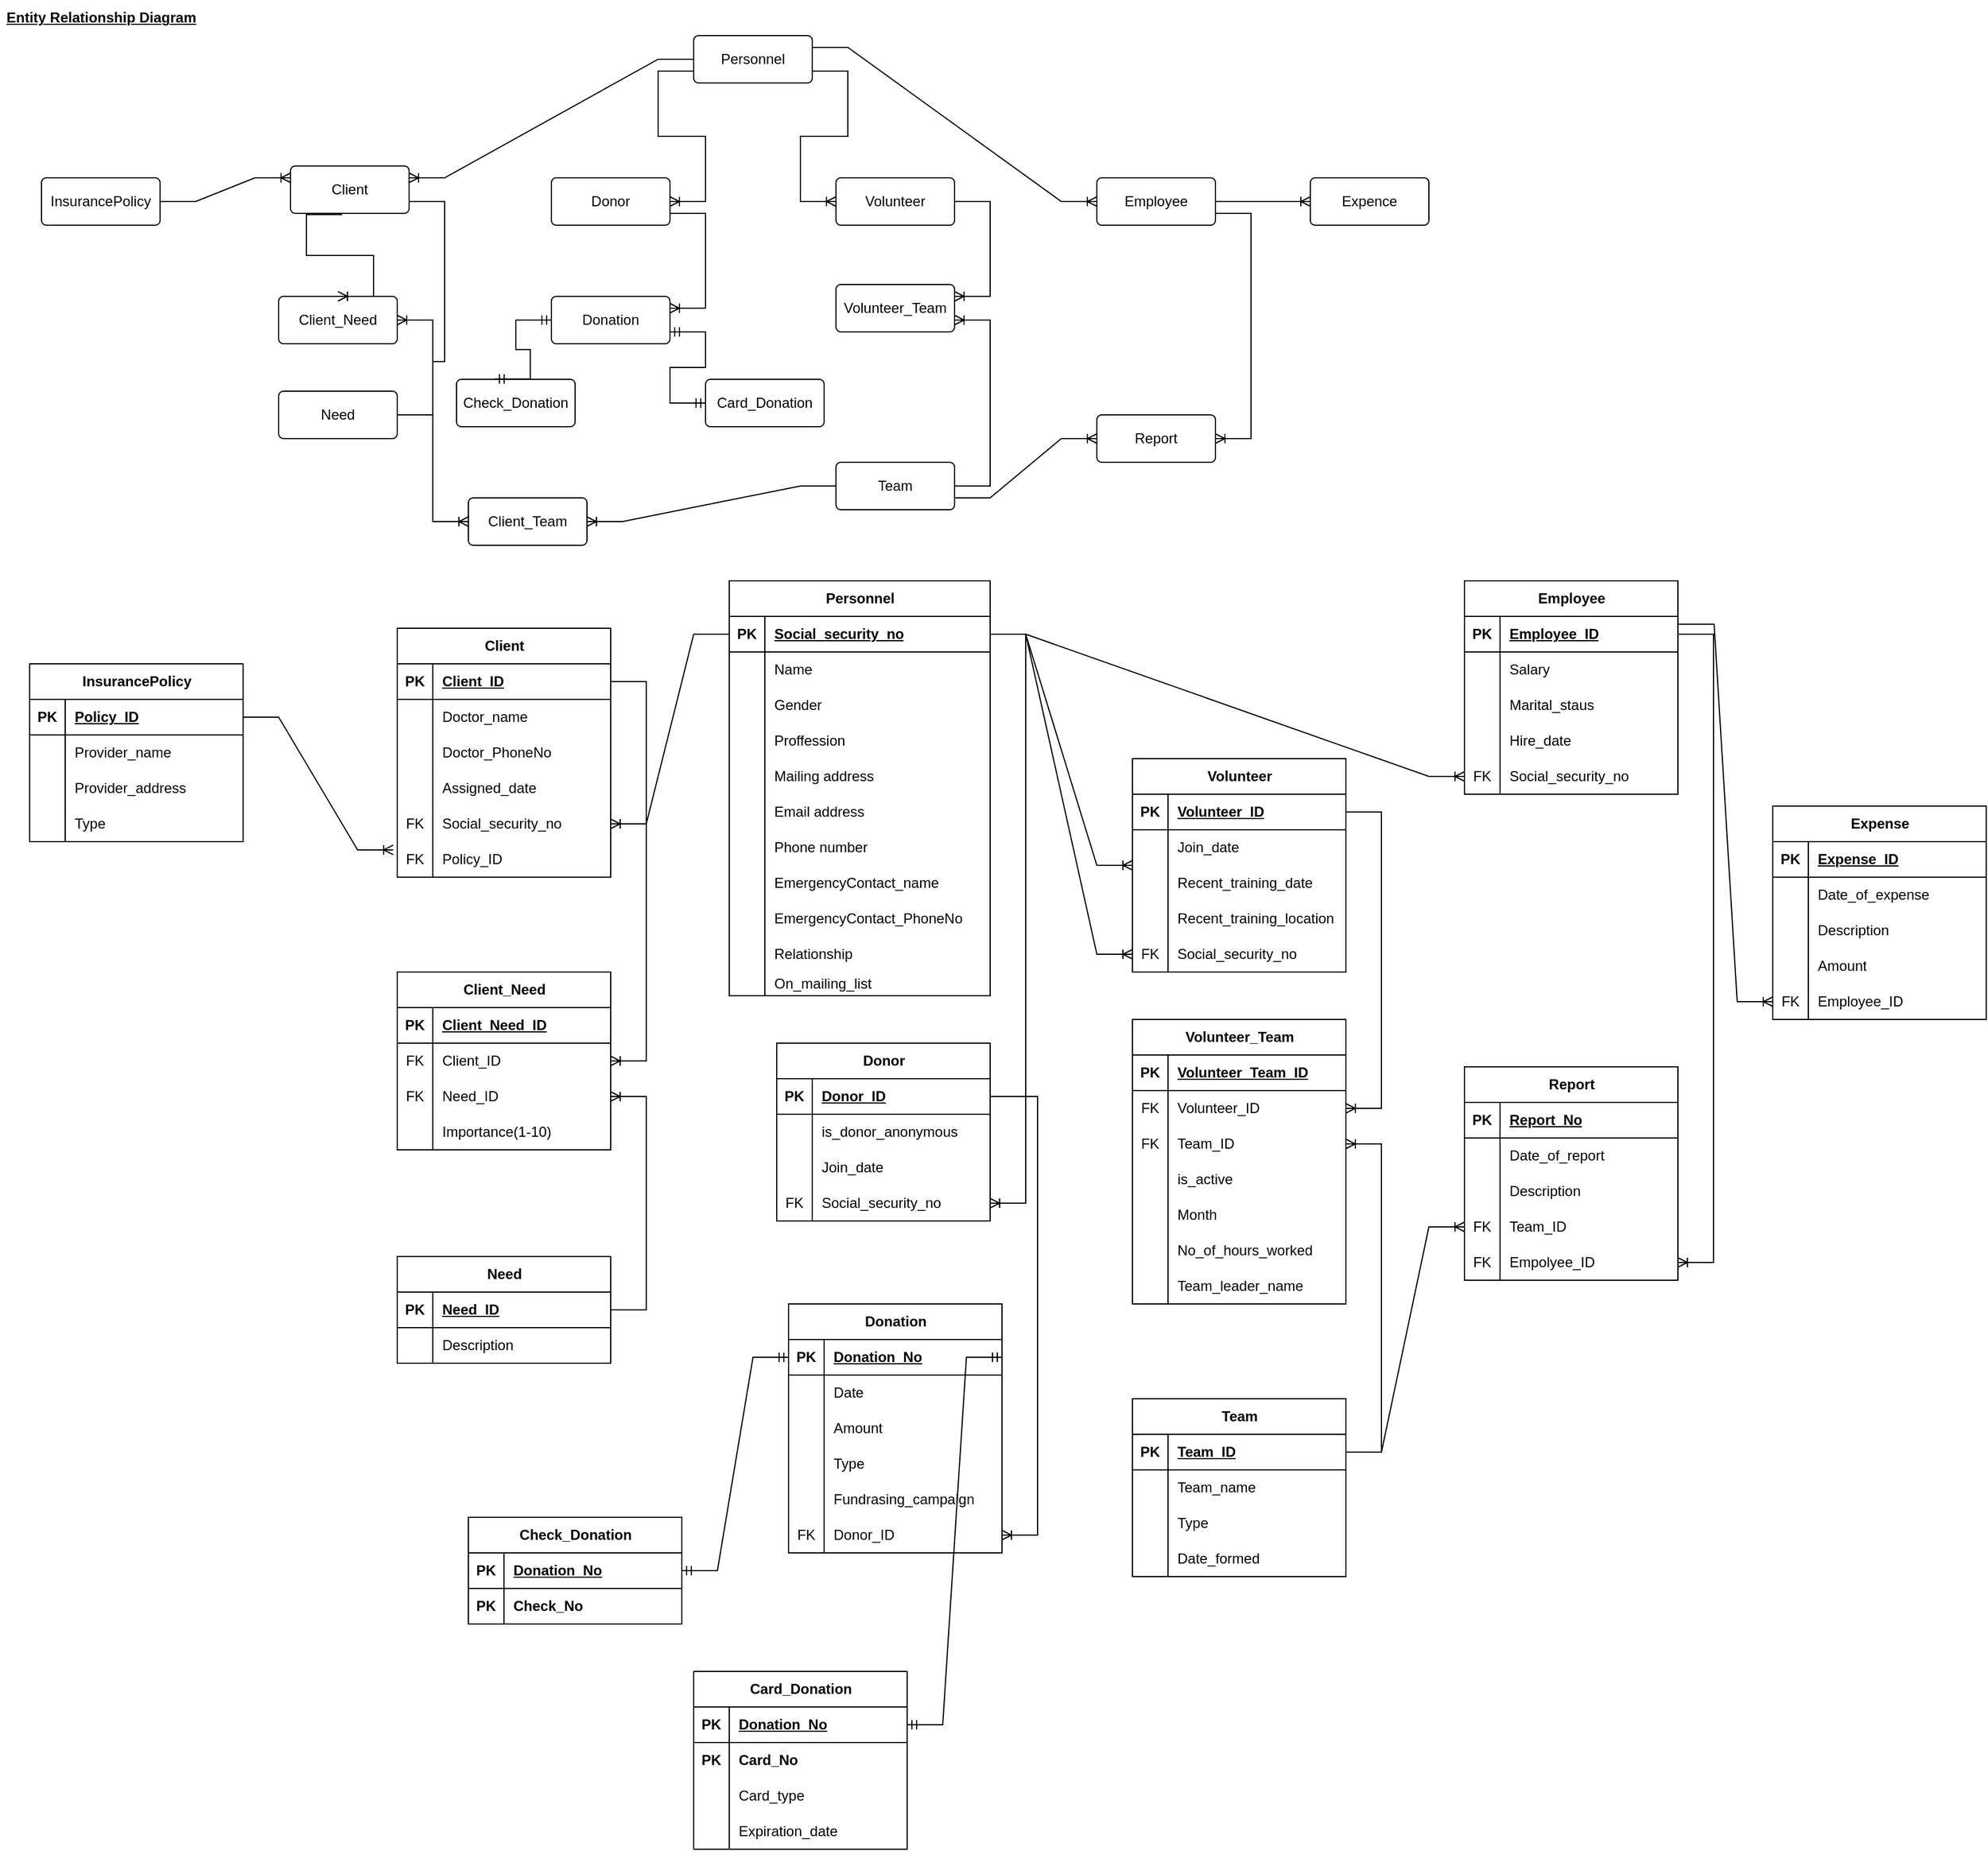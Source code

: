 <mxfile version="24.8.4">
  <diagram name="Page-1" id="FTEez3pRy5szEGxqTluh">
    <mxGraphModel grid="1" page="1" gridSize="10" guides="1" tooltips="1" connect="1" arrows="1" fold="1" pageScale="1" pageWidth="850" pageHeight="1100" math="0" shadow="0">
      <root>
        <mxCell id="0" />
        <mxCell id="1" parent="0" />
        <mxCell id="ccjJne-DTfqn3diFVkOI-1" value="Personnel" style="rounded=1;arcSize=10;whiteSpace=wrap;html=1;align=center;" vertex="1" parent="1">
          <mxGeometry x="-250" y="40" width="100" height="40" as="geometry" />
        </mxCell>
        <mxCell id="ccjJne-DTfqn3diFVkOI-3" value="Report" style="rounded=1;arcSize=10;whiteSpace=wrap;html=1;align=center;" vertex="1" parent="1">
          <mxGeometry x="90" y="360" width="100" height="40" as="geometry" />
        </mxCell>
        <mxCell id="ccjJne-DTfqn3diFVkOI-4" value="InsurancePolicy" style="rounded=1;arcSize=10;whiteSpace=wrap;html=1;align=center;" vertex="1" parent="1">
          <mxGeometry x="-800" y="160" width="100" height="40" as="geometry" />
        </mxCell>
        <mxCell id="ccjJne-DTfqn3diFVkOI-5" value="Donation" style="rounded=1;arcSize=10;whiteSpace=wrap;html=1;align=center;" vertex="1" parent="1">
          <mxGeometry x="-370" y="260" width="100" height="40" as="geometry" />
        </mxCell>
        <mxCell id="ccjJne-DTfqn3diFVkOI-6" value="Donor" style="rounded=1;arcSize=10;whiteSpace=wrap;html=1;align=center;" vertex="1" parent="1">
          <mxGeometry x="-370" y="160" width="100" height="40" as="geometry" />
        </mxCell>
        <mxCell id="ccjJne-DTfqn3diFVkOI-7" value="Client_Team" style="rounded=1;arcSize=10;whiteSpace=wrap;html=1;align=center;" vertex="1" parent="1">
          <mxGeometry x="-440" y="430" width="100" height="40" as="geometry" />
        </mxCell>
        <mxCell id="ccjJne-DTfqn3diFVkOI-8" value="Team" style="rounded=1;arcSize=10;whiteSpace=wrap;html=1;align=center;" vertex="1" parent="1">
          <mxGeometry x="-130" y="400" width="100" height="40" as="geometry" />
        </mxCell>
        <mxCell id="ccjJne-DTfqn3diFVkOI-9" value="Volunteer_Team" style="rounded=1;arcSize=10;whiteSpace=wrap;html=1;align=center;" vertex="1" parent="1">
          <mxGeometry x="-130" y="250" width="100" height="40" as="geometry" />
        </mxCell>
        <mxCell id="ccjJne-DTfqn3diFVkOI-10" value="Expence" style="rounded=1;arcSize=10;whiteSpace=wrap;html=1;align=center;" vertex="1" parent="1">
          <mxGeometry x="270" y="160" width="100" height="40" as="geometry" />
        </mxCell>
        <mxCell id="ccjJne-DTfqn3diFVkOI-11" value="Employee" style="rounded=1;arcSize=10;whiteSpace=wrap;html=1;align=center;" vertex="1" parent="1">
          <mxGeometry x="90" y="160" width="100" height="40" as="geometry" />
        </mxCell>
        <mxCell id="ccjJne-DTfqn3diFVkOI-12" value="Volunteer" style="rounded=1;arcSize=10;whiteSpace=wrap;html=1;align=center;" vertex="1" parent="1">
          <mxGeometry x="-130" y="160" width="100" height="40" as="geometry" />
        </mxCell>
        <mxCell id="ccjJne-DTfqn3diFVkOI-13" value="Client" style="rounded=1;arcSize=10;whiteSpace=wrap;html=1;align=center;" vertex="1" parent="1">
          <mxGeometry x="-590" y="150" width="100" height="40" as="geometry" />
        </mxCell>
        <mxCell id="ccjJne-DTfqn3diFVkOI-17" value="" style="edgeStyle=entityRelationEdgeStyle;fontSize=12;html=1;endArrow=ERoneToMany;rounded=0;exitX=1;exitY=0.5;exitDx=0;exitDy=0;exitPerimeter=0;entryX=0;entryY=0.25;entryDx=0;entryDy=0;" edge="1" parent="1" source="ccjJne-DTfqn3diFVkOI-4" target="ccjJne-DTfqn3diFVkOI-13">
          <mxGeometry width="100" height="100" relative="1" as="geometry">
            <mxPoint x="-540" y="270" as="sourcePoint" />
            <mxPoint x="-590" y="170" as="targetPoint" />
          </mxGeometry>
        </mxCell>
        <mxCell id="ccjJne-DTfqn3diFVkOI-18" value="" style="edgeStyle=entityRelationEdgeStyle;fontSize=12;html=1;endArrow=ERoneToMany;rounded=0;exitX=0;exitY=0.5;exitDx=0;exitDy=0;entryX=1;entryY=0.25;entryDx=0;entryDy=0;entryPerimeter=0;" edge="1" parent="1" source="ccjJne-DTfqn3diFVkOI-1" target="ccjJne-DTfqn3diFVkOI-13">
          <mxGeometry width="100" height="100" relative="1" as="geometry">
            <mxPoint x="-540" y="270" as="sourcePoint" />
            <mxPoint x="-440" y="170" as="targetPoint" />
          </mxGeometry>
        </mxCell>
        <mxCell id="ccjJne-DTfqn3diFVkOI-19" value="" style="edgeStyle=entityRelationEdgeStyle;fontSize=12;html=1;endArrow=ERoneToMany;rounded=0;exitX=0;exitY=0.75;exitDx=0;exitDy=0;entryX=1;entryY=0.5;entryDx=0;entryDy=0;" edge="1" parent="1" source="ccjJne-DTfqn3diFVkOI-1" target="ccjJne-DTfqn3diFVkOI-6">
          <mxGeometry width="100" height="100" relative="1" as="geometry">
            <mxPoint x="-540" y="270" as="sourcePoint" />
            <mxPoint x="-260" y="170" as="targetPoint" />
            <Array as="points">
              <mxPoint x="-390" y="170" />
            </Array>
          </mxGeometry>
        </mxCell>
        <mxCell id="ccjJne-DTfqn3diFVkOI-20" value="" style="edgeStyle=entityRelationEdgeStyle;fontSize=12;html=1;endArrow=ERoneToMany;rounded=0;exitX=1;exitY=0.75;exitDx=0;exitDy=0;entryX=1;entryY=0.25;entryDx=0;entryDy=0;" edge="1" parent="1" source="ccjJne-DTfqn3diFVkOI-6" target="ccjJne-DTfqn3diFVkOI-5">
          <mxGeometry width="100" height="100" relative="1" as="geometry">
            <mxPoint x="-150" y="170" as="sourcePoint" />
            <mxPoint x="-50" y="70" as="targetPoint" />
          </mxGeometry>
        </mxCell>
        <mxCell id="ccjJne-DTfqn3diFVkOI-21" value="" style="edgeStyle=entityRelationEdgeStyle;fontSize=12;html=1;endArrow=ERoneToMany;rounded=0;exitX=1;exitY=0.75;exitDx=0;exitDy=0;entryX=0;entryY=0.5;entryDx=0;entryDy=0;" edge="1" parent="1" source="ccjJne-DTfqn3diFVkOI-13" target="ccjJne-DTfqn3diFVkOI-7">
          <mxGeometry width="100" height="100" relative="1" as="geometry">
            <mxPoint x="-410" y="270" as="sourcePoint" />
            <mxPoint x="-310" y="170" as="targetPoint" />
          </mxGeometry>
        </mxCell>
        <mxCell id="ccjJne-DTfqn3diFVkOI-22" value="" style="edgeStyle=entityRelationEdgeStyle;fontSize=12;html=1;endArrow=ERoneToMany;rounded=0;exitX=0;exitY=0.5;exitDx=0;exitDy=0;" edge="1" parent="1" source="ccjJne-DTfqn3diFVkOI-8" target="ccjJne-DTfqn3diFVkOI-7">
          <mxGeometry width="100" height="100" relative="1" as="geometry">
            <mxPoint x="-220" y="460" as="sourcePoint" />
            <mxPoint x="-310" y="175" as="targetPoint" />
          </mxGeometry>
        </mxCell>
        <mxCell id="ccjJne-DTfqn3diFVkOI-25" value="" style="edgeStyle=entityRelationEdgeStyle;fontSize=12;html=1;endArrow=ERoneToMany;rounded=0;entryX=1;entryY=0.25;entryDx=0;entryDy=0;exitX=1;exitY=0.5;exitDx=0;exitDy=0;" edge="1" parent="1" source="ccjJne-DTfqn3diFVkOI-12" target="ccjJne-DTfqn3diFVkOI-9">
          <mxGeometry width="100" height="100" relative="1" as="geometry">
            <mxPoint x="-120" y="270" as="sourcePoint" />
            <mxPoint x="-20" y="170" as="targetPoint" />
          </mxGeometry>
        </mxCell>
        <mxCell id="ccjJne-DTfqn3diFVkOI-26" value="" style="edgeStyle=entityRelationEdgeStyle;fontSize=12;html=1;endArrow=ERoneToMany;rounded=0;entryX=1;entryY=0.75;entryDx=0;entryDy=0;exitX=1;exitY=0.5;exitDx=0;exitDy=0;" edge="1" parent="1" source="ccjJne-DTfqn3diFVkOI-8" target="ccjJne-DTfqn3diFVkOI-9">
          <mxGeometry width="100" height="100" relative="1" as="geometry">
            <mxPoint x="-30" y="390" as="sourcePoint" />
            <mxPoint x="-220" y="310" as="targetPoint" />
            <Array as="points">
              <mxPoint x="-130" y="330" />
              <mxPoint x="-110" y="310" />
            </Array>
          </mxGeometry>
        </mxCell>
        <mxCell id="ccjJne-DTfqn3diFVkOI-27" value="" style="edgeStyle=entityRelationEdgeStyle;fontSize=12;html=1;endArrow=ERoneToMany;rounded=0;exitX=1;exitY=0.75;exitDx=0;exitDy=0;entryX=0;entryY=0.5;entryDx=0;entryDy=0;" edge="1" parent="1" source="ccjJne-DTfqn3diFVkOI-1" target="ccjJne-DTfqn3diFVkOI-12">
          <mxGeometry width="100" height="100" relative="1" as="geometry">
            <mxPoint x="-120" y="170" as="sourcePoint" />
            <mxPoint x="-20" y="70" as="targetPoint" />
          </mxGeometry>
        </mxCell>
        <mxCell id="ccjJne-DTfqn3diFVkOI-30" value="" style="edgeStyle=entityRelationEdgeStyle;fontSize=12;html=1;endArrow=ERoneToMany;rounded=0;exitX=1;exitY=0.25;exitDx=0;exitDy=0;entryX=0;entryY=0.5;entryDx=0;entryDy=0;" edge="1" parent="1" source="ccjJne-DTfqn3diFVkOI-1" target="ccjJne-DTfqn3diFVkOI-11">
          <mxGeometry width="100" height="100" relative="1" as="geometry">
            <mxPoint x="-120" y="70" as="sourcePoint" />
            <mxPoint x="-20" y="-30" as="targetPoint" />
          </mxGeometry>
        </mxCell>
        <mxCell id="ccjJne-DTfqn3diFVkOI-33" value="" style="edgeStyle=entityRelationEdgeStyle;fontSize=12;html=1;endArrow=ERoneToMany;rounded=0;entryX=0;entryY=0.5;entryDx=0;entryDy=0;exitX=1;exitY=0.5;exitDx=0;exitDy=0;" edge="1" parent="1" source="ccjJne-DTfqn3diFVkOI-11" target="ccjJne-DTfqn3diFVkOI-10">
          <mxGeometry width="100" height="100" relative="1" as="geometry">
            <mxPoint x="190" y="190" as="sourcePoint" />
            <mxPoint x="230" y="170" as="targetPoint" />
          </mxGeometry>
        </mxCell>
        <mxCell id="ccjJne-DTfqn3diFVkOI-35" value="" style="edgeStyle=entityRelationEdgeStyle;fontSize=12;html=1;endArrow=ERoneToMany;rounded=0;exitX=1;exitY=0.75;exitDx=0;exitDy=0;entryX=0;entryY=0.5;entryDx=0;entryDy=0;" edge="1" parent="1" source="ccjJne-DTfqn3diFVkOI-8" target="ccjJne-DTfqn3diFVkOI-3">
          <mxGeometry width="100" height="100" relative="1" as="geometry">
            <mxPoint x="130" y="370" as="sourcePoint" />
            <mxPoint x="230" y="270" as="targetPoint" />
          </mxGeometry>
        </mxCell>
        <mxCell id="ccjJne-DTfqn3diFVkOI-36" value="" style="edgeStyle=entityRelationEdgeStyle;fontSize=12;html=1;endArrow=ERoneToMany;rounded=0;exitX=1;exitY=0.75;exitDx=0;exitDy=0;entryX=1;entryY=0.5;entryDx=0;entryDy=0;entryPerimeter=0;" edge="1" parent="1" source="ccjJne-DTfqn3diFVkOI-11" target="ccjJne-DTfqn3diFVkOI-3">
          <mxGeometry width="100" height="100" relative="1" as="geometry">
            <mxPoint x="130" y="370" as="sourcePoint" />
            <mxPoint x="150" y="350" as="targetPoint" />
          </mxGeometry>
        </mxCell>
        <mxCell id="ccjJne-DTfqn3diFVkOI-37" value="Personnel" style="shape=table;startSize=30;container=1;collapsible=1;childLayout=tableLayout;fixedRows=1;rowLines=0;fontStyle=1;align=center;resizeLast=1;html=1;" vertex="1" parent="1">
          <mxGeometry x="-220" y="500" width="220" height="350" as="geometry" />
        </mxCell>
        <mxCell id="ccjJne-DTfqn3diFVkOI-38" value="" style="shape=tableRow;horizontal=0;startSize=0;swimlaneHead=0;swimlaneBody=0;fillColor=none;collapsible=0;dropTarget=0;points=[[0,0.5],[1,0.5]];portConstraint=eastwest;top=0;left=0;right=0;bottom=1;" vertex="1" parent="ccjJne-DTfqn3diFVkOI-37">
          <mxGeometry y="30" width="220" height="30" as="geometry" />
        </mxCell>
        <mxCell id="ccjJne-DTfqn3diFVkOI-39" value="PK" style="shape=partialRectangle;connectable=0;fillColor=none;top=0;left=0;bottom=0;right=0;fontStyle=1;overflow=hidden;whiteSpace=wrap;html=1;" vertex="1" parent="ccjJne-DTfqn3diFVkOI-38">
          <mxGeometry width="30" height="30" as="geometry">
            <mxRectangle width="30" height="30" as="alternateBounds" />
          </mxGeometry>
        </mxCell>
        <mxCell id="ccjJne-DTfqn3diFVkOI-40" value="Social_security_no" style="shape=partialRectangle;connectable=0;fillColor=none;top=0;left=0;bottom=0;right=0;align=left;spacingLeft=6;fontStyle=5;overflow=hidden;whiteSpace=wrap;html=1;" vertex="1" parent="ccjJne-DTfqn3diFVkOI-38">
          <mxGeometry x="30" width="190" height="30" as="geometry">
            <mxRectangle width="190" height="30" as="alternateBounds" />
          </mxGeometry>
        </mxCell>
        <mxCell id="ccjJne-DTfqn3diFVkOI-41" value="" style="shape=tableRow;horizontal=0;startSize=0;swimlaneHead=0;swimlaneBody=0;fillColor=none;collapsible=0;dropTarget=0;points=[[0,0.5],[1,0.5]];portConstraint=eastwest;top=0;left=0;right=0;bottom=0;" vertex="1" parent="ccjJne-DTfqn3diFVkOI-37">
          <mxGeometry y="60" width="220" height="30" as="geometry" />
        </mxCell>
        <mxCell id="ccjJne-DTfqn3diFVkOI-42" value="" style="shape=partialRectangle;connectable=0;fillColor=none;top=0;left=0;bottom=0;right=0;editable=1;overflow=hidden;whiteSpace=wrap;html=1;" vertex="1" parent="ccjJne-DTfqn3diFVkOI-41">
          <mxGeometry width="30" height="30" as="geometry">
            <mxRectangle width="30" height="30" as="alternateBounds" />
          </mxGeometry>
        </mxCell>
        <mxCell id="ccjJne-DTfqn3diFVkOI-43" value="Name" style="shape=partialRectangle;connectable=0;fillColor=none;top=0;left=0;bottom=0;right=0;align=left;spacingLeft=6;overflow=hidden;whiteSpace=wrap;html=1;" vertex="1" parent="ccjJne-DTfqn3diFVkOI-41">
          <mxGeometry x="30" width="190" height="30" as="geometry">
            <mxRectangle width="190" height="30" as="alternateBounds" />
          </mxGeometry>
        </mxCell>
        <mxCell id="ccjJne-DTfqn3diFVkOI-44" value="" style="shape=tableRow;horizontal=0;startSize=0;swimlaneHead=0;swimlaneBody=0;fillColor=none;collapsible=0;dropTarget=0;points=[[0,0.5],[1,0.5]];portConstraint=eastwest;top=0;left=0;right=0;bottom=0;" vertex="1" parent="ccjJne-DTfqn3diFVkOI-37">
          <mxGeometry y="90" width="220" height="30" as="geometry" />
        </mxCell>
        <mxCell id="ccjJne-DTfqn3diFVkOI-45" value="" style="shape=partialRectangle;connectable=0;fillColor=none;top=0;left=0;bottom=0;right=0;editable=1;overflow=hidden;whiteSpace=wrap;html=1;" vertex="1" parent="ccjJne-DTfqn3diFVkOI-44">
          <mxGeometry width="30" height="30" as="geometry">
            <mxRectangle width="30" height="30" as="alternateBounds" />
          </mxGeometry>
        </mxCell>
        <mxCell id="ccjJne-DTfqn3diFVkOI-46" value="Gender" style="shape=partialRectangle;connectable=0;fillColor=none;top=0;left=0;bottom=0;right=0;align=left;spacingLeft=6;overflow=hidden;whiteSpace=wrap;html=1;" vertex="1" parent="ccjJne-DTfqn3diFVkOI-44">
          <mxGeometry x="30" width="190" height="30" as="geometry">
            <mxRectangle width="190" height="30" as="alternateBounds" />
          </mxGeometry>
        </mxCell>
        <mxCell id="ccjJne-DTfqn3diFVkOI-47" value="" style="shape=tableRow;horizontal=0;startSize=0;swimlaneHead=0;swimlaneBody=0;fillColor=none;collapsible=0;dropTarget=0;points=[[0,0.5],[1,0.5]];portConstraint=eastwest;top=0;left=0;right=0;bottom=0;" vertex="1" parent="ccjJne-DTfqn3diFVkOI-37">
          <mxGeometry y="120" width="220" height="30" as="geometry" />
        </mxCell>
        <mxCell id="ccjJne-DTfqn3diFVkOI-48" value="" style="shape=partialRectangle;connectable=0;fillColor=none;top=0;left=0;bottom=0;right=0;editable=1;overflow=hidden;whiteSpace=wrap;html=1;" vertex="1" parent="ccjJne-DTfqn3diFVkOI-47">
          <mxGeometry width="30" height="30" as="geometry">
            <mxRectangle width="30" height="30" as="alternateBounds" />
          </mxGeometry>
        </mxCell>
        <mxCell id="ccjJne-DTfqn3diFVkOI-49" value="Proffession" style="shape=partialRectangle;connectable=0;fillColor=none;top=0;left=0;bottom=0;right=0;align=left;spacingLeft=6;overflow=hidden;whiteSpace=wrap;html=1;" vertex="1" parent="ccjJne-DTfqn3diFVkOI-47">
          <mxGeometry x="30" width="190" height="30" as="geometry">
            <mxRectangle width="190" height="30" as="alternateBounds" />
          </mxGeometry>
        </mxCell>
        <mxCell id="ccjJne-DTfqn3diFVkOI-50" value="" style="shape=tableRow;horizontal=0;startSize=0;swimlaneHead=0;swimlaneBody=0;fillColor=none;collapsible=0;dropTarget=0;points=[[0,0.5],[1,0.5]];portConstraint=eastwest;top=0;left=0;right=0;bottom=0;" vertex="1" parent="ccjJne-DTfqn3diFVkOI-37">
          <mxGeometry y="150" width="220" height="30" as="geometry" />
        </mxCell>
        <mxCell id="ccjJne-DTfqn3diFVkOI-51" value="" style="shape=partialRectangle;connectable=0;fillColor=none;top=0;left=0;bottom=0;right=0;editable=1;overflow=hidden;whiteSpace=wrap;html=1;" vertex="1" parent="ccjJne-DTfqn3diFVkOI-50">
          <mxGeometry width="30" height="30" as="geometry">
            <mxRectangle width="30" height="30" as="alternateBounds" />
          </mxGeometry>
        </mxCell>
        <mxCell id="ccjJne-DTfqn3diFVkOI-52" value="Mailing address" style="shape=partialRectangle;connectable=0;fillColor=none;top=0;left=0;bottom=0;right=0;align=left;spacingLeft=6;overflow=hidden;whiteSpace=wrap;html=1;" vertex="1" parent="ccjJne-DTfqn3diFVkOI-50">
          <mxGeometry x="30" width="190" height="30" as="geometry">
            <mxRectangle width="190" height="30" as="alternateBounds" />
          </mxGeometry>
        </mxCell>
        <mxCell id="ccjJne-DTfqn3diFVkOI-69" value="" style="shape=tableRow;horizontal=0;startSize=0;swimlaneHead=0;swimlaneBody=0;fillColor=none;collapsible=0;dropTarget=0;points=[[0,0.5],[1,0.5]];portConstraint=eastwest;top=0;left=0;right=0;bottom=0;" vertex="1" parent="ccjJne-DTfqn3diFVkOI-37">
          <mxGeometry y="180" width="220" height="30" as="geometry" />
        </mxCell>
        <mxCell id="ccjJne-DTfqn3diFVkOI-70" value="" style="shape=partialRectangle;connectable=0;fillColor=none;top=0;left=0;bottom=0;right=0;editable=1;overflow=hidden;whiteSpace=wrap;html=1;" vertex="1" parent="ccjJne-DTfqn3diFVkOI-69">
          <mxGeometry width="30" height="30" as="geometry">
            <mxRectangle width="30" height="30" as="alternateBounds" />
          </mxGeometry>
        </mxCell>
        <mxCell id="ccjJne-DTfqn3diFVkOI-71" value="Email address" style="shape=partialRectangle;connectable=0;fillColor=none;top=0;left=0;bottom=0;right=0;align=left;spacingLeft=6;overflow=hidden;whiteSpace=wrap;html=1;" vertex="1" parent="ccjJne-DTfqn3diFVkOI-69">
          <mxGeometry x="30" width="190" height="30" as="geometry">
            <mxRectangle width="190" height="30" as="alternateBounds" />
          </mxGeometry>
        </mxCell>
        <mxCell id="ccjJne-DTfqn3diFVkOI-91" value="" style="shape=tableRow;horizontal=0;startSize=0;swimlaneHead=0;swimlaneBody=0;fillColor=none;collapsible=0;dropTarget=0;points=[[0,0.5],[1,0.5]];portConstraint=eastwest;top=0;left=0;right=0;bottom=0;" vertex="1" parent="ccjJne-DTfqn3diFVkOI-37">
          <mxGeometry y="210" width="220" height="30" as="geometry" />
        </mxCell>
        <mxCell id="ccjJne-DTfqn3diFVkOI-92" value="" style="shape=partialRectangle;connectable=0;fillColor=none;top=0;left=0;bottom=0;right=0;editable=1;overflow=hidden;whiteSpace=wrap;html=1;" vertex="1" parent="ccjJne-DTfqn3diFVkOI-91">
          <mxGeometry width="30" height="30" as="geometry">
            <mxRectangle width="30" height="30" as="alternateBounds" />
          </mxGeometry>
        </mxCell>
        <mxCell id="ccjJne-DTfqn3diFVkOI-93" value="Phone number" style="shape=partialRectangle;connectable=0;fillColor=none;top=0;left=0;bottom=0;right=0;align=left;spacingLeft=6;overflow=hidden;whiteSpace=wrap;html=1;" vertex="1" parent="ccjJne-DTfqn3diFVkOI-91">
          <mxGeometry x="30" width="190" height="30" as="geometry">
            <mxRectangle width="190" height="30" as="alternateBounds" />
          </mxGeometry>
        </mxCell>
        <mxCell id="ccjJne-DTfqn3diFVkOI-94" value="" style="shape=tableRow;horizontal=0;startSize=0;swimlaneHead=0;swimlaneBody=0;fillColor=none;collapsible=0;dropTarget=0;points=[[0,0.5],[1,0.5]];portConstraint=eastwest;top=0;left=0;right=0;bottom=0;" vertex="1" parent="ccjJne-DTfqn3diFVkOI-37">
          <mxGeometry y="240" width="220" height="30" as="geometry" />
        </mxCell>
        <mxCell id="ccjJne-DTfqn3diFVkOI-95" value="" style="shape=partialRectangle;connectable=0;fillColor=none;top=0;left=0;bottom=0;right=0;editable=1;overflow=hidden;whiteSpace=wrap;html=1;" vertex="1" parent="ccjJne-DTfqn3diFVkOI-94">
          <mxGeometry width="30" height="30" as="geometry">
            <mxRectangle width="30" height="30" as="alternateBounds" />
          </mxGeometry>
        </mxCell>
        <mxCell id="ccjJne-DTfqn3diFVkOI-96" value="EmergencyContact_name" style="shape=partialRectangle;connectable=0;fillColor=none;top=0;left=0;bottom=0;right=0;align=left;spacingLeft=6;overflow=hidden;whiteSpace=wrap;html=1;" vertex="1" parent="ccjJne-DTfqn3diFVkOI-94">
          <mxGeometry x="30" width="190" height="30" as="geometry">
            <mxRectangle width="190" height="30" as="alternateBounds" />
          </mxGeometry>
        </mxCell>
        <mxCell id="ccjJne-DTfqn3diFVkOI-97" value="" style="shape=tableRow;horizontal=0;startSize=0;swimlaneHead=0;swimlaneBody=0;fillColor=none;collapsible=0;dropTarget=0;points=[[0,0.5],[1,0.5]];portConstraint=eastwest;top=0;left=0;right=0;bottom=0;" vertex="1" parent="ccjJne-DTfqn3diFVkOI-37">
          <mxGeometry y="270" width="220" height="30" as="geometry" />
        </mxCell>
        <mxCell id="ccjJne-DTfqn3diFVkOI-98" value="" style="shape=partialRectangle;connectable=0;fillColor=none;top=0;left=0;bottom=0;right=0;editable=1;overflow=hidden;whiteSpace=wrap;html=1;" vertex="1" parent="ccjJne-DTfqn3diFVkOI-97">
          <mxGeometry width="30" height="30" as="geometry">
            <mxRectangle width="30" height="30" as="alternateBounds" />
          </mxGeometry>
        </mxCell>
        <mxCell id="ccjJne-DTfqn3diFVkOI-99" value="EmergencyContact_PhoneNo" style="shape=partialRectangle;connectable=0;fillColor=none;top=0;left=0;bottom=0;right=0;align=left;spacingLeft=6;overflow=hidden;whiteSpace=wrap;html=1;" vertex="1" parent="ccjJne-DTfqn3diFVkOI-97">
          <mxGeometry x="30" width="190" height="30" as="geometry">
            <mxRectangle width="190" height="30" as="alternateBounds" />
          </mxGeometry>
        </mxCell>
        <mxCell id="ccjJne-DTfqn3diFVkOI-100" value="" style="shape=tableRow;horizontal=0;startSize=0;swimlaneHead=0;swimlaneBody=0;fillColor=none;collapsible=0;dropTarget=0;points=[[0,0.5],[1,0.5]];portConstraint=eastwest;top=0;left=0;right=0;bottom=0;" vertex="1" parent="ccjJne-DTfqn3diFVkOI-37">
          <mxGeometry y="300" width="220" height="30" as="geometry" />
        </mxCell>
        <mxCell id="ccjJne-DTfqn3diFVkOI-101" value="" style="shape=partialRectangle;connectable=0;fillColor=none;top=0;left=0;bottom=0;right=0;editable=1;overflow=hidden;whiteSpace=wrap;html=1;" vertex="1" parent="ccjJne-DTfqn3diFVkOI-100">
          <mxGeometry width="30" height="30" as="geometry">
            <mxRectangle width="30" height="30" as="alternateBounds" />
          </mxGeometry>
        </mxCell>
        <mxCell id="ccjJne-DTfqn3diFVkOI-102" value="Relationship" style="shape=partialRectangle;connectable=0;fillColor=none;top=0;left=0;bottom=0;right=0;align=left;spacingLeft=6;overflow=hidden;whiteSpace=wrap;html=1;" vertex="1" parent="ccjJne-DTfqn3diFVkOI-100">
          <mxGeometry x="30" width="190" height="30" as="geometry">
            <mxRectangle width="190" height="30" as="alternateBounds" />
          </mxGeometry>
        </mxCell>
        <mxCell id="ccjJne-DTfqn3diFVkOI-103" value="" style="shape=tableRow;horizontal=0;startSize=0;swimlaneHead=0;swimlaneBody=0;fillColor=none;collapsible=0;dropTarget=0;points=[[0,0.5],[1,0.5]];portConstraint=eastwest;top=0;left=0;right=0;bottom=0;" vertex="1" parent="ccjJne-DTfqn3diFVkOI-37">
          <mxGeometry y="330" width="220" height="20" as="geometry" />
        </mxCell>
        <mxCell id="ccjJne-DTfqn3diFVkOI-104" value="" style="shape=partialRectangle;connectable=0;fillColor=none;top=0;left=0;bottom=0;right=0;editable=1;overflow=hidden;whiteSpace=wrap;html=1;" vertex="1" parent="ccjJne-DTfqn3diFVkOI-103">
          <mxGeometry width="30" height="20" as="geometry">
            <mxRectangle width="30" height="20" as="alternateBounds" />
          </mxGeometry>
        </mxCell>
        <mxCell id="ccjJne-DTfqn3diFVkOI-105" value="On_mailing_list" style="shape=partialRectangle;connectable=0;fillColor=none;top=0;left=0;bottom=0;right=0;align=left;spacingLeft=6;overflow=hidden;whiteSpace=wrap;html=1;" vertex="1" parent="ccjJne-DTfqn3diFVkOI-103">
          <mxGeometry x="30" width="190" height="20" as="geometry">
            <mxRectangle width="190" height="20" as="alternateBounds" />
          </mxGeometry>
        </mxCell>
        <mxCell id="ccjJne-DTfqn3diFVkOI-106" value="Client" style="shape=table;startSize=30;container=1;collapsible=1;childLayout=tableLayout;fixedRows=1;rowLines=0;fontStyle=1;align=center;resizeLast=1;html=1;" vertex="1" parent="1">
          <mxGeometry x="-500" y="540" width="180" height="210" as="geometry">
            <mxRectangle x="-350" y="470" width="70" height="30" as="alternateBounds" />
          </mxGeometry>
        </mxCell>
        <mxCell id="ccjJne-DTfqn3diFVkOI-107" value="" style="shape=tableRow;horizontal=0;startSize=0;swimlaneHead=0;swimlaneBody=0;fillColor=none;collapsible=0;dropTarget=0;points=[[0,0.5],[1,0.5]];portConstraint=eastwest;top=0;left=0;right=0;bottom=1;" vertex="1" parent="ccjJne-DTfqn3diFVkOI-106">
          <mxGeometry y="30" width="180" height="30" as="geometry" />
        </mxCell>
        <mxCell id="ccjJne-DTfqn3diFVkOI-108" value="PK" style="shape=partialRectangle;connectable=0;fillColor=none;top=0;left=0;bottom=0;right=0;fontStyle=1;overflow=hidden;whiteSpace=wrap;html=1;" vertex="1" parent="ccjJne-DTfqn3diFVkOI-107">
          <mxGeometry width="30" height="30" as="geometry">
            <mxRectangle width="30" height="30" as="alternateBounds" />
          </mxGeometry>
        </mxCell>
        <mxCell id="ccjJne-DTfqn3diFVkOI-109" value="Client_ID" style="shape=partialRectangle;connectable=0;fillColor=none;top=0;left=0;bottom=0;right=0;align=left;spacingLeft=6;fontStyle=5;overflow=hidden;whiteSpace=wrap;html=1;" vertex="1" parent="ccjJne-DTfqn3diFVkOI-107">
          <mxGeometry x="30" width="150" height="30" as="geometry">
            <mxRectangle width="150" height="30" as="alternateBounds" />
          </mxGeometry>
        </mxCell>
        <mxCell id="ccjJne-DTfqn3diFVkOI-110" value="" style="shape=tableRow;horizontal=0;startSize=0;swimlaneHead=0;swimlaneBody=0;fillColor=none;collapsible=0;dropTarget=0;points=[[0,0.5],[1,0.5]];portConstraint=eastwest;top=0;left=0;right=0;bottom=0;" vertex="1" parent="ccjJne-DTfqn3diFVkOI-106">
          <mxGeometry y="60" width="180" height="30" as="geometry" />
        </mxCell>
        <mxCell id="ccjJne-DTfqn3diFVkOI-111" value="" style="shape=partialRectangle;connectable=0;fillColor=none;top=0;left=0;bottom=0;right=0;editable=1;overflow=hidden;whiteSpace=wrap;html=1;" vertex="1" parent="ccjJne-DTfqn3diFVkOI-110">
          <mxGeometry width="30" height="30" as="geometry">
            <mxRectangle width="30" height="30" as="alternateBounds" />
          </mxGeometry>
        </mxCell>
        <mxCell id="ccjJne-DTfqn3diFVkOI-112" value="Doctor_name" style="shape=partialRectangle;connectable=0;fillColor=none;top=0;left=0;bottom=0;right=0;align=left;spacingLeft=6;overflow=hidden;whiteSpace=wrap;html=1;" vertex="1" parent="ccjJne-DTfqn3diFVkOI-110">
          <mxGeometry x="30" width="150" height="30" as="geometry">
            <mxRectangle width="150" height="30" as="alternateBounds" />
          </mxGeometry>
        </mxCell>
        <mxCell id="ccjJne-DTfqn3diFVkOI-113" value="" style="shape=tableRow;horizontal=0;startSize=0;swimlaneHead=0;swimlaneBody=0;fillColor=none;collapsible=0;dropTarget=0;points=[[0,0.5],[1,0.5]];portConstraint=eastwest;top=0;left=0;right=0;bottom=0;" vertex="1" parent="ccjJne-DTfqn3diFVkOI-106">
          <mxGeometry y="90" width="180" height="30" as="geometry" />
        </mxCell>
        <mxCell id="ccjJne-DTfqn3diFVkOI-114" value="" style="shape=partialRectangle;connectable=0;fillColor=none;top=0;left=0;bottom=0;right=0;editable=1;overflow=hidden;whiteSpace=wrap;html=1;" vertex="1" parent="ccjJne-DTfqn3diFVkOI-113">
          <mxGeometry width="30" height="30" as="geometry">
            <mxRectangle width="30" height="30" as="alternateBounds" />
          </mxGeometry>
        </mxCell>
        <mxCell id="ccjJne-DTfqn3diFVkOI-115" value="Doctor_PhoneNo" style="shape=partialRectangle;connectable=0;fillColor=none;top=0;left=0;bottom=0;right=0;align=left;spacingLeft=6;overflow=hidden;whiteSpace=wrap;html=1;" vertex="1" parent="ccjJne-DTfqn3diFVkOI-113">
          <mxGeometry x="30" width="150" height="30" as="geometry">
            <mxRectangle width="150" height="30" as="alternateBounds" />
          </mxGeometry>
        </mxCell>
        <mxCell id="ccjJne-DTfqn3diFVkOI-116" value="" style="shape=tableRow;horizontal=0;startSize=0;swimlaneHead=0;swimlaneBody=0;fillColor=none;collapsible=0;dropTarget=0;points=[[0,0.5],[1,0.5]];portConstraint=eastwest;top=0;left=0;right=0;bottom=0;" vertex="1" parent="ccjJne-DTfqn3diFVkOI-106">
          <mxGeometry y="120" width="180" height="30" as="geometry" />
        </mxCell>
        <mxCell id="ccjJne-DTfqn3diFVkOI-117" value="" style="shape=partialRectangle;connectable=0;fillColor=none;top=0;left=0;bottom=0;right=0;editable=1;overflow=hidden;whiteSpace=wrap;html=1;" vertex="1" parent="ccjJne-DTfqn3diFVkOI-116">
          <mxGeometry width="30" height="30" as="geometry">
            <mxRectangle width="30" height="30" as="alternateBounds" />
          </mxGeometry>
        </mxCell>
        <mxCell id="ccjJne-DTfqn3diFVkOI-118" value="Assigned_date" style="shape=partialRectangle;connectable=0;fillColor=none;top=0;left=0;bottom=0;right=0;align=left;spacingLeft=6;overflow=hidden;whiteSpace=wrap;html=1;" vertex="1" parent="ccjJne-DTfqn3diFVkOI-116">
          <mxGeometry x="30" width="150" height="30" as="geometry">
            <mxRectangle width="150" height="30" as="alternateBounds" />
          </mxGeometry>
        </mxCell>
        <mxCell id="ccjJne-DTfqn3diFVkOI-119" value="" style="shape=tableRow;horizontal=0;startSize=0;swimlaneHead=0;swimlaneBody=0;fillColor=none;collapsible=0;dropTarget=0;points=[[0,0.5],[1,0.5]];portConstraint=eastwest;top=0;left=0;right=0;bottom=0;" vertex="1" parent="ccjJne-DTfqn3diFVkOI-106">
          <mxGeometry y="150" width="180" height="30" as="geometry" />
        </mxCell>
        <mxCell id="ccjJne-DTfqn3diFVkOI-120" value="FK" style="shape=partialRectangle;connectable=0;fillColor=none;top=0;left=0;bottom=0;right=0;editable=1;overflow=hidden;whiteSpace=wrap;html=1;" vertex="1" parent="ccjJne-DTfqn3diFVkOI-119">
          <mxGeometry width="30" height="30" as="geometry">
            <mxRectangle width="30" height="30" as="alternateBounds" />
          </mxGeometry>
        </mxCell>
        <mxCell id="ccjJne-DTfqn3diFVkOI-121" value="Social_security_no" style="shape=partialRectangle;connectable=0;fillColor=none;top=0;left=0;bottom=0;right=0;align=left;spacingLeft=6;overflow=hidden;whiteSpace=wrap;html=1;" vertex="1" parent="ccjJne-DTfqn3diFVkOI-119">
          <mxGeometry x="30" width="150" height="30" as="geometry">
            <mxRectangle width="150" height="30" as="alternateBounds" />
          </mxGeometry>
        </mxCell>
        <mxCell id="ccjJne-DTfqn3diFVkOI-122" value="" style="shape=tableRow;horizontal=0;startSize=0;swimlaneHead=0;swimlaneBody=0;fillColor=none;collapsible=0;dropTarget=0;points=[[0,0.5],[1,0.5]];portConstraint=eastwest;top=0;left=0;right=0;bottom=0;" vertex="1" parent="ccjJne-DTfqn3diFVkOI-106">
          <mxGeometry y="180" width="180" height="30" as="geometry" />
        </mxCell>
        <mxCell id="ccjJne-DTfqn3diFVkOI-123" value="FK" style="shape=partialRectangle;connectable=0;fillColor=none;top=0;left=0;bottom=0;right=0;editable=1;overflow=hidden;whiteSpace=wrap;html=1;" vertex="1" parent="ccjJne-DTfqn3diFVkOI-122">
          <mxGeometry width="30" height="30" as="geometry">
            <mxRectangle width="30" height="30" as="alternateBounds" />
          </mxGeometry>
        </mxCell>
        <mxCell id="ccjJne-DTfqn3diFVkOI-124" value="Policy_ID" style="shape=partialRectangle;connectable=0;fillColor=none;top=0;left=0;bottom=0;right=0;align=left;spacingLeft=6;overflow=hidden;whiteSpace=wrap;html=1;" vertex="1" parent="ccjJne-DTfqn3diFVkOI-122">
          <mxGeometry x="30" width="150" height="30" as="geometry">
            <mxRectangle width="150" height="30" as="alternateBounds" />
          </mxGeometry>
        </mxCell>
        <mxCell id="ccjJne-DTfqn3diFVkOI-126" value="Client_Need" style="rounded=1;arcSize=10;whiteSpace=wrap;html=1;align=center;" vertex="1" parent="1">
          <mxGeometry x="-600" y="260" width="100" height="40" as="geometry" />
        </mxCell>
        <mxCell id="ccjJne-DTfqn3diFVkOI-127" value="" style="edgeStyle=entityRelationEdgeStyle;fontSize=12;html=1;endArrow=ERoneToMany;rounded=0;exitX=0.434;exitY=1.025;exitDx=0;exitDy=0;entryX=0.5;entryY=0;entryDx=0;entryDy=0;exitPerimeter=0;" edge="1" parent="1" source="ccjJne-DTfqn3diFVkOI-13" target="ccjJne-DTfqn3diFVkOI-126">
          <mxGeometry width="100" height="100" relative="1" as="geometry">
            <mxPoint x="-380" y="180" as="sourcePoint" />
            <mxPoint x="-280" y="80" as="targetPoint" />
          </mxGeometry>
        </mxCell>
        <mxCell id="ccjJne-DTfqn3diFVkOI-128" value="Need" style="rounded=1;arcSize=10;whiteSpace=wrap;html=1;align=center;" vertex="1" parent="1">
          <mxGeometry x="-600" y="340" width="100" height="40" as="geometry" />
        </mxCell>
        <mxCell id="ccjJne-DTfqn3diFVkOI-129" value="" style="edgeStyle=entityRelationEdgeStyle;fontSize=12;html=1;endArrow=ERoneToMany;rounded=0;exitX=1;exitY=0.5;exitDx=0;exitDy=0;entryX=1;entryY=0.5;entryDx=0;entryDy=0;" edge="1" parent="1" source="ccjJne-DTfqn3diFVkOI-128" target="ccjJne-DTfqn3diFVkOI-126">
          <mxGeometry width="100" height="100" relative="1" as="geometry">
            <mxPoint x="-380" y="380" as="sourcePoint" />
            <mxPoint x="-280" y="280" as="targetPoint" />
          </mxGeometry>
        </mxCell>
        <mxCell id="ccjJne-DTfqn3diFVkOI-149" value="Need" style="shape=table;startSize=30;container=1;collapsible=1;childLayout=tableLayout;fixedRows=1;rowLines=0;fontStyle=1;align=center;resizeLast=1;html=1;" vertex="1" parent="1">
          <mxGeometry x="-500" y="1070" width="180" height="90" as="geometry">
            <mxRectangle x="-350" y="470" width="70" height="30" as="alternateBounds" />
          </mxGeometry>
        </mxCell>
        <mxCell id="ccjJne-DTfqn3diFVkOI-150" value="" style="shape=tableRow;horizontal=0;startSize=0;swimlaneHead=0;swimlaneBody=0;fillColor=none;collapsible=0;dropTarget=0;points=[[0,0.5],[1,0.5]];portConstraint=eastwest;top=0;left=0;right=0;bottom=1;" vertex="1" parent="ccjJne-DTfqn3diFVkOI-149">
          <mxGeometry y="30" width="180" height="30" as="geometry" />
        </mxCell>
        <mxCell id="ccjJne-DTfqn3diFVkOI-151" value="PK" style="shape=partialRectangle;connectable=0;fillColor=none;top=0;left=0;bottom=0;right=0;fontStyle=1;overflow=hidden;whiteSpace=wrap;html=1;" vertex="1" parent="ccjJne-DTfqn3diFVkOI-150">
          <mxGeometry width="30" height="30" as="geometry">
            <mxRectangle width="30" height="30" as="alternateBounds" />
          </mxGeometry>
        </mxCell>
        <mxCell id="ccjJne-DTfqn3diFVkOI-152" value="Need_ID" style="shape=partialRectangle;connectable=0;fillColor=none;top=0;left=0;bottom=0;right=0;align=left;spacingLeft=6;fontStyle=5;overflow=hidden;whiteSpace=wrap;html=1;" vertex="1" parent="ccjJne-DTfqn3diFVkOI-150">
          <mxGeometry x="30" width="150" height="30" as="geometry">
            <mxRectangle width="150" height="30" as="alternateBounds" />
          </mxGeometry>
        </mxCell>
        <mxCell id="ccjJne-DTfqn3diFVkOI-153" value="" style="shape=tableRow;horizontal=0;startSize=0;swimlaneHead=0;swimlaneBody=0;fillColor=none;collapsible=0;dropTarget=0;points=[[0,0.5],[1,0.5]];portConstraint=eastwest;top=0;left=0;right=0;bottom=0;" vertex="1" parent="ccjJne-DTfqn3diFVkOI-149">
          <mxGeometry y="60" width="180" height="30" as="geometry" />
        </mxCell>
        <mxCell id="ccjJne-DTfqn3diFVkOI-154" value="" style="shape=partialRectangle;connectable=0;fillColor=none;top=0;left=0;bottom=0;right=0;editable=1;overflow=hidden;whiteSpace=wrap;html=1;" vertex="1" parent="ccjJne-DTfqn3diFVkOI-153">
          <mxGeometry width="30" height="30" as="geometry">
            <mxRectangle width="30" height="30" as="alternateBounds" />
          </mxGeometry>
        </mxCell>
        <mxCell id="ccjJne-DTfqn3diFVkOI-155" value="Description" style="shape=partialRectangle;connectable=0;fillColor=none;top=0;left=0;bottom=0;right=0;align=left;spacingLeft=6;overflow=hidden;whiteSpace=wrap;html=1;" vertex="1" parent="ccjJne-DTfqn3diFVkOI-153">
          <mxGeometry x="30" width="150" height="30" as="geometry">
            <mxRectangle width="150" height="30" as="alternateBounds" />
          </mxGeometry>
        </mxCell>
        <mxCell id="ccjJne-DTfqn3diFVkOI-168" value="Client_Need" style="shape=table;startSize=30;container=1;collapsible=1;childLayout=tableLayout;fixedRows=1;rowLines=0;fontStyle=1;align=center;resizeLast=1;html=1;" vertex="1" parent="1">
          <mxGeometry x="-500" y="830" width="180" height="150" as="geometry">
            <mxRectangle x="-350" y="470" width="70" height="30" as="alternateBounds" />
          </mxGeometry>
        </mxCell>
        <mxCell id="ccjJne-DTfqn3diFVkOI-169" value="" style="shape=tableRow;horizontal=0;startSize=0;swimlaneHead=0;swimlaneBody=0;fillColor=none;collapsible=0;dropTarget=0;points=[[0,0.5],[1,0.5]];portConstraint=eastwest;top=0;left=0;right=0;bottom=1;" vertex="1" parent="ccjJne-DTfqn3diFVkOI-168">
          <mxGeometry y="30" width="180" height="30" as="geometry" />
        </mxCell>
        <mxCell id="ccjJne-DTfqn3diFVkOI-170" value="PK" style="shape=partialRectangle;connectable=0;fillColor=none;top=0;left=0;bottom=0;right=0;fontStyle=1;overflow=hidden;whiteSpace=wrap;html=1;" vertex="1" parent="ccjJne-DTfqn3diFVkOI-169">
          <mxGeometry width="30" height="30" as="geometry">
            <mxRectangle width="30" height="30" as="alternateBounds" />
          </mxGeometry>
        </mxCell>
        <mxCell id="ccjJne-DTfqn3diFVkOI-171" value="Client_Need_ID" style="shape=partialRectangle;connectable=0;fillColor=none;top=0;left=0;bottom=0;right=0;align=left;spacingLeft=6;fontStyle=5;overflow=hidden;whiteSpace=wrap;html=1;" vertex="1" parent="ccjJne-DTfqn3diFVkOI-169">
          <mxGeometry x="30" width="150" height="30" as="geometry">
            <mxRectangle width="150" height="30" as="alternateBounds" />
          </mxGeometry>
        </mxCell>
        <mxCell id="ccjJne-DTfqn3diFVkOI-172" value="" style="shape=tableRow;horizontal=0;startSize=0;swimlaneHead=0;swimlaneBody=0;fillColor=none;collapsible=0;dropTarget=0;points=[[0,0.5],[1,0.5]];portConstraint=eastwest;top=0;left=0;right=0;bottom=0;" vertex="1" parent="ccjJne-DTfqn3diFVkOI-168">
          <mxGeometry y="60" width="180" height="30" as="geometry" />
        </mxCell>
        <mxCell id="ccjJne-DTfqn3diFVkOI-173" value="FK" style="shape=partialRectangle;connectable=0;fillColor=none;top=0;left=0;bottom=0;right=0;editable=1;overflow=hidden;whiteSpace=wrap;html=1;" vertex="1" parent="ccjJne-DTfqn3diFVkOI-172">
          <mxGeometry width="30" height="30" as="geometry">
            <mxRectangle width="30" height="30" as="alternateBounds" />
          </mxGeometry>
        </mxCell>
        <mxCell id="ccjJne-DTfqn3diFVkOI-174" value="Client_ID" style="shape=partialRectangle;connectable=0;fillColor=none;top=0;left=0;bottom=0;right=0;align=left;spacingLeft=6;overflow=hidden;whiteSpace=wrap;html=1;" vertex="1" parent="ccjJne-DTfqn3diFVkOI-172">
          <mxGeometry x="30" width="150" height="30" as="geometry">
            <mxRectangle width="150" height="30" as="alternateBounds" />
          </mxGeometry>
        </mxCell>
        <mxCell id="ccjJne-DTfqn3diFVkOI-175" value="" style="shape=tableRow;horizontal=0;startSize=0;swimlaneHead=0;swimlaneBody=0;fillColor=none;collapsible=0;dropTarget=0;points=[[0,0.5],[1,0.5]];portConstraint=eastwest;top=0;left=0;right=0;bottom=0;" vertex="1" parent="ccjJne-DTfqn3diFVkOI-168">
          <mxGeometry y="90" width="180" height="30" as="geometry" />
        </mxCell>
        <mxCell id="ccjJne-DTfqn3diFVkOI-176" value="FK" style="shape=partialRectangle;connectable=0;fillColor=none;top=0;left=0;bottom=0;right=0;editable=1;overflow=hidden;whiteSpace=wrap;html=1;" vertex="1" parent="ccjJne-DTfqn3diFVkOI-175">
          <mxGeometry width="30" height="30" as="geometry">
            <mxRectangle width="30" height="30" as="alternateBounds" />
          </mxGeometry>
        </mxCell>
        <mxCell id="ccjJne-DTfqn3diFVkOI-177" value="Need_ID" style="shape=partialRectangle;connectable=0;fillColor=none;top=0;left=0;bottom=0;right=0;align=left;spacingLeft=6;overflow=hidden;whiteSpace=wrap;html=1;" vertex="1" parent="ccjJne-DTfqn3diFVkOI-175">
          <mxGeometry x="30" width="150" height="30" as="geometry">
            <mxRectangle width="150" height="30" as="alternateBounds" />
          </mxGeometry>
        </mxCell>
        <mxCell id="ccjJne-DTfqn3diFVkOI-178" value="" style="shape=tableRow;horizontal=0;startSize=0;swimlaneHead=0;swimlaneBody=0;fillColor=none;collapsible=0;dropTarget=0;points=[[0,0.5],[1,0.5]];portConstraint=eastwest;top=0;left=0;right=0;bottom=0;" vertex="1" parent="ccjJne-DTfqn3diFVkOI-168">
          <mxGeometry y="120" width="180" height="30" as="geometry" />
        </mxCell>
        <mxCell id="ccjJne-DTfqn3diFVkOI-179" value="" style="shape=partialRectangle;connectable=0;fillColor=none;top=0;left=0;bottom=0;right=0;editable=1;overflow=hidden;whiteSpace=wrap;html=1;" vertex="1" parent="ccjJne-DTfqn3diFVkOI-178">
          <mxGeometry width="30" height="30" as="geometry">
            <mxRectangle width="30" height="30" as="alternateBounds" />
          </mxGeometry>
        </mxCell>
        <mxCell id="ccjJne-DTfqn3diFVkOI-180" value="Importance(1-10)" style="shape=partialRectangle;connectable=0;fillColor=none;top=0;left=0;bottom=0;right=0;align=left;spacingLeft=6;overflow=hidden;whiteSpace=wrap;html=1;" vertex="1" parent="ccjJne-DTfqn3diFVkOI-178">
          <mxGeometry x="30" width="150" height="30" as="geometry">
            <mxRectangle width="150" height="30" as="alternateBounds" />
          </mxGeometry>
        </mxCell>
        <mxCell id="ccjJne-DTfqn3diFVkOI-181" value="InsurancePolicy" style="shape=table;startSize=30;container=1;collapsible=1;childLayout=tableLayout;fixedRows=1;rowLines=0;fontStyle=1;align=center;resizeLast=1;html=1;" vertex="1" parent="1">
          <mxGeometry x="-810" y="570" width="180" height="150" as="geometry">
            <mxRectangle x="-350" y="470" width="70" height="30" as="alternateBounds" />
          </mxGeometry>
        </mxCell>
        <mxCell id="ccjJne-DTfqn3diFVkOI-182" value="" style="shape=tableRow;horizontal=0;startSize=0;swimlaneHead=0;swimlaneBody=0;fillColor=none;collapsible=0;dropTarget=0;points=[[0,0.5],[1,0.5]];portConstraint=eastwest;top=0;left=0;right=0;bottom=1;" vertex="1" parent="ccjJne-DTfqn3diFVkOI-181">
          <mxGeometry y="30" width="180" height="30" as="geometry" />
        </mxCell>
        <mxCell id="ccjJne-DTfqn3diFVkOI-183" value="PK" style="shape=partialRectangle;connectable=0;fillColor=none;top=0;left=0;bottom=0;right=0;fontStyle=1;overflow=hidden;whiteSpace=wrap;html=1;" vertex="1" parent="ccjJne-DTfqn3diFVkOI-182">
          <mxGeometry width="30" height="30" as="geometry">
            <mxRectangle width="30" height="30" as="alternateBounds" />
          </mxGeometry>
        </mxCell>
        <mxCell id="ccjJne-DTfqn3diFVkOI-184" value="Policy_ID" style="shape=partialRectangle;connectable=0;fillColor=none;top=0;left=0;bottom=0;right=0;align=left;spacingLeft=6;fontStyle=5;overflow=hidden;whiteSpace=wrap;html=1;" vertex="1" parent="ccjJne-DTfqn3diFVkOI-182">
          <mxGeometry x="30" width="150" height="30" as="geometry">
            <mxRectangle width="150" height="30" as="alternateBounds" />
          </mxGeometry>
        </mxCell>
        <mxCell id="ccjJne-DTfqn3diFVkOI-185" value="" style="shape=tableRow;horizontal=0;startSize=0;swimlaneHead=0;swimlaneBody=0;fillColor=none;collapsible=0;dropTarget=0;points=[[0,0.5],[1,0.5]];portConstraint=eastwest;top=0;left=0;right=0;bottom=0;" vertex="1" parent="ccjJne-DTfqn3diFVkOI-181">
          <mxGeometry y="60" width="180" height="30" as="geometry" />
        </mxCell>
        <mxCell id="ccjJne-DTfqn3diFVkOI-186" value="" style="shape=partialRectangle;connectable=0;fillColor=none;top=0;left=0;bottom=0;right=0;editable=1;overflow=hidden;whiteSpace=wrap;html=1;" vertex="1" parent="ccjJne-DTfqn3diFVkOI-185">
          <mxGeometry width="30" height="30" as="geometry">
            <mxRectangle width="30" height="30" as="alternateBounds" />
          </mxGeometry>
        </mxCell>
        <mxCell id="ccjJne-DTfqn3diFVkOI-187" value="Provider_name" style="shape=partialRectangle;connectable=0;fillColor=none;top=0;left=0;bottom=0;right=0;align=left;spacingLeft=6;overflow=hidden;whiteSpace=wrap;html=1;" vertex="1" parent="ccjJne-DTfqn3diFVkOI-185">
          <mxGeometry x="30" width="150" height="30" as="geometry">
            <mxRectangle width="150" height="30" as="alternateBounds" />
          </mxGeometry>
        </mxCell>
        <mxCell id="ccjJne-DTfqn3diFVkOI-188" value="" style="shape=tableRow;horizontal=0;startSize=0;swimlaneHead=0;swimlaneBody=0;fillColor=none;collapsible=0;dropTarget=0;points=[[0,0.5],[1,0.5]];portConstraint=eastwest;top=0;left=0;right=0;bottom=0;" vertex="1" parent="ccjJne-DTfqn3diFVkOI-181">
          <mxGeometry y="90" width="180" height="30" as="geometry" />
        </mxCell>
        <mxCell id="ccjJne-DTfqn3diFVkOI-189" value="" style="shape=partialRectangle;connectable=0;fillColor=none;top=0;left=0;bottom=0;right=0;editable=1;overflow=hidden;whiteSpace=wrap;html=1;" vertex="1" parent="ccjJne-DTfqn3diFVkOI-188">
          <mxGeometry width="30" height="30" as="geometry">
            <mxRectangle width="30" height="30" as="alternateBounds" />
          </mxGeometry>
        </mxCell>
        <mxCell id="ccjJne-DTfqn3diFVkOI-190" value="Provider_address" style="shape=partialRectangle;connectable=0;fillColor=none;top=0;left=0;bottom=0;right=0;align=left;spacingLeft=6;overflow=hidden;whiteSpace=wrap;html=1;" vertex="1" parent="ccjJne-DTfqn3diFVkOI-188">
          <mxGeometry x="30" width="150" height="30" as="geometry">
            <mxRectangle width="150" height="30" as="alternateBounds" />
          </mxGeometry>
        </mxCell>
        <mxCell id="ccjJne-DTfqn3diFVkOI-191" value="" style="shape=tableRow;horizontal=0;startSize=0;swimlaneHead=0;swimlaneBody=0;fillColor=none;collapsible=0;dropTarget=0;points=[[0,0.5],[1,0.5]];portConstraint=eastwest;top=0;left=0;right=0;bottom=0;" vertex="1" parent="ccjJne-DTfqn3diFVkOI-181">
          <mxGeometry y="120" width="180" height="30" as="geometry" />
        </mxCell>
        <mxCell id="ccjJne-DTfqn3diFVkOI-192" value="" style="shape=partialRectangle;connectable=0;fillColor=none;top=0;left=0;bottom=0;right=0;editable=1;overflow=hidden;whiteSpace=wrap;html=1;" vertex="1" parent="ccjJne-DTfqn3diFVkOI-191">
          <mxGeometry width="30" height="30" as="geometry">
            <mxRectangle width="30" height="30" as="alternateBounds" />
          </mxGeometry>
        </mxCell>
        <mxCell id="ccjJne-DTfqn3diFVkOI-193" value="Type" style="shape=partialRectangle;connectable=0;fillColor=none;top=0;left=0;bottom=0;right=0;align=left;spacingLeft=6;overflow=hidden;whiteSpace=wrap;html=1;" vertex="1" parent="ccjJne-DTfqn3diFVkOI-191">
          <mxGeometry x="30" width="150" height="30" as="geometry">
            <mxRectangle width="150" height="30" as="alternateBounds" />
          </mxGeometry>
        </mxCell>
        <mxCell id="ccjJne-DTfqn3diFVkOI-200" value="Donor" style="shape=table;startSize=30;container=1;collapsible=1;childLayout=tableLayout;fixedRows=1;rowLines=0;fontStyle=1;align=center;resizeLast=1;html=1;" vertex="1" parent="1">
          <mxGeometry x="-180" y="890" width="180" height="150" as="geometry">
            <mxRectangle x="-350" y="470" width="70" height="30" as="alternateBounds" />
          </mxGeometry>
        </mxCell>
        <mxCell id="ccjJne-DTfqn3diFVkOI-201" value="" style="shape=tableRow;horizontal=0;startSize=0;swimlaneHead=0;swimlaneBody=0;fillColor=none;collapsible=0;dropTarget=0;points=[[0,0.5],[1,0.5]];portConstraint=eastwest;top=0;left=0;right=0;bottom=1;" vertex="1" parent="ccjJne-DTfqn3diFVkOI-200">
          <mxGeometry y="30" width="180" height="30" as="geometry" />
        </mxCell>
        <mxCell id="ccjJne-DTfqn3diFVkOI-202" value="PK" style="shape=partialRectangle;connectable=0;fillColor=none;top=0;left=0;bottom=0;right=0;fontStyle=1;overflow=hidden;whiteSpace=wrap;html=1;" vertex="1" parent="ccjJne-DTfqn3diFVkOI-201">
          <mxGeometry width="30" height="30" as="geometry">
            <mxRectangle width="30" height="30" as="alternateBounds" />
          </mxGeometry>
        </mxCell>
        <mxCell id="ccjJne-DTfqn3diFVkOI-203" value="Donor_ID" style="shape=partialRectangle;connectable=0;fillColor=none;top=0;left=0;bottom=0;right=0;align=left;spacingLeft=6;fontStyle=5;overflow=hidden;whiteSpace=wrap;html=1;" vertex="1" parent="ccjJne-DTfqn3diFVkOI-201">
          <mxGeometry x="30" width="150" height="30" as="geometry">
            <mxRectangle width="150" height="30" as="alternateBounds" />
          </mxGeometry>
        </mxCell>
        <mxCell id="ccjJne-DTfqn3diFVkOI-204" value="" style="shape=tableRow;horizontal=0;startSize=0;swimlaneHead=0;swimlaneBody=0;fillColor=none;collapsible=0;dropTarget=0;points=[[0,0.5],[1,0.5]];portConstraint=eastwest;top=0;left=0;right=0;bottom=0;" vertex="1" parent="ccjJne-DTfqn3diFVkOI-200">
          <mxGeometry y="60" width="180" height="30" as="geometry" />
        </mxCell>
        <mxCell id="ccjJne-DTfqn3diFVkOI-205" value="" style="shape=partialRectangle;connectable=0;fillColor=none;top=0;left=0;bottom=0;right=0;editable=1;overflow=hidden;whiteSpace=wrap;html=1;" vertex="1" parent="ccjJne-DTfqn3diFVkOI-204">
          <mxGeometry width="30" height="30" as="geometry">
            <mxRectangle width="30" height="30" as="alternateBounds" />
          </mxGeometry>
        </mxCell>
        <mxCell id="ccjJne-DTfqn3diFVkOI-206" value="is_donor_anonymous" style="shape=partialRectangle;connectable=0;fillColor=none;top=0;left=0;bottom=0;right=0;align=left;spacingLeft=6;overflow=hidden;whiteSpace=wrap;html=1;" vertex="1" parent="ccjJne-DTfqn3diFVkOI-204">
          <mxGeometry x="30" width="150" height="30" as="geometry">
            <mxRectangle width="150" height="30" as="alternateBounds" />
          </mxGeometry>
        </mxCell>
        <mxCell id="ccjJne-DTfqn3diFVkOI-207" value="" style="shape=tableRow;horizontal=0;startSize=0;swimlaneHead=0;swimlaneBody=0;fillColor=none;collapsible=0;dropTarget=0;points=[[0,0.5],[1,0.5]];portConstraint=eastwest;top=0;left=0;right=0;bottom=0;" vertex="1" parent="ccjJne-DTfqn3diFVkOI-200">
          <mxGeometry y="90" width="180" height="30" as="geometry" />
        </mxCell>
        <mxCell id="ccjJne-DTfqn3diFVkOI-208" value="" style="shape=partialRectangle;connectable=0;fillColor=none;top=0;left=0;bottom=0;right=0;editable=1;overflow=hidden;whiteSpace=wrap;html=1;" vertex="1" parent="ccjJne-DTfqn3diFVkOI-207">
          <mxGeometry width="30" height="30" as="geometry">
            <mxRectangle width="30" height="30" as="alternateBounds" />
          </mxGeometry>
        </mxCell>
        <mxCell id="ccjJne-DTfqn3diFVkOI-209" value="Join_date" style="shape=partialRectangle;connectable=0;fillColor=none;top=0;left=0;bottom=0;right=0;align=left;spacingLeft=6;overflow=hidden;whiteSpace=wrap;html=1;" vertex="1" parent="ccjJne-DTfqn3diFVkOI-207">
          <mxGeometry x="30" width="150" height="30" as="geometry">
            <mxRectangle width="150" height="30" as="alternateBounds" />
          </mxGeometry>
        </mxCell>
        <mxCell id="ccjJne-DTfqn3diFVkOI-210" value="" style="shape=tableRow;horizontal=0;startSize=0;swimlaneHead=0;swimlaneBody=0;fillColor=none;collapsible=0;dropTarget=0;points=[[0,0.5],[1,0.5]];portConstraint=eastwest;top=0;left=0;right=0;bottom=0;" vertex="1" parent="ccjJne-DTfqn3diFVkOI-200">
          <mxGeometry y="120" width="180" height="30" as="geometry" />
        </mxCell>
        <mxCell id="ccjJne-DTfqn3diFVkOI-211" value="FK" style="shape=partialRectangle;connectable=0;fillColor=none;top=0;left=0;bottom=0;right=0;editable=1;overflow=hidden;whiteSpace=wrap;html=1;" vertex="1" parent="ccjJne-DTfqn3diFVkOI-210">
          <mxGeometry width="30" height="30" as="geometry">
            <mxRectangle width="30" height="30" as="alternateBounds" />
          </mxGeometry>
        </mxCell>
        <mxCell id="ccjJne-DTfqn3diFVkOI-212" value="Social_security_no" style="shape=partialRectangle;connectable=0;fillColor=none;top=0;left=0;bottom=0;right=0;align=left;spacingLeft=6;overflow=hidden;whiteSpace=wrap;html=1;" vertex="1" parent="ccjJne-DTfqn3diFVkOI-210">
          <mxGeometry x="30" width="150" height="30" as="geometry">
            <mxRectangle width="150" height="30" as="alternateBounds" />
          </mxGeometry>
        </mxCell>
        <mxCell id="ccjJne-DTfqn3diFVkOI-219" value="Donation" style="shape=table;startSize=30;container=1;collapsible=1;childLayout=tableLayout;fixedRows=1;rowLines=0;fontStyle=1;align=center;resizeLast=1;html=1;" vertex="1" parent="1">
          <mxGeometry x="-170" y="1110" width="180" height="210" as="geometry">
            <mxRectangle x="-350" y="470" width="70" height="30" as="alternateBounds" />
          </mxGeometry>
        </mxCell>
        <mxCell id="ccjJne-DTfqn3diFVkOI-220" value="" style="shape=tableRow;horizontal=0;startSize=0;swimlaneHead=0;swimlaneBody=0;fillColor=none;collapsible=0;dropTarget=0;points=[[0,0.5],[1,0.5]];portConstraint=eastwest;top=0;left=0;right=0;bottom=1;" vertex="1" parent="ccjJne-DTfqn3diFVkOI-219">
          <mxGeometry y="30" width="180" height="30" as="geometry" />
        </mxCell>
        <mxCell id="ccjJne-DTfqn3diFVkOI-221" value="PK" style="shape=partialRectangle;connectable=0;fillColor=none;top=0;left=0;bottom=0;right=0;fontStyle=1;overflow=hidden;whiteSpace=wrap;html=1;" vertex="1" parent="ccjJne-DTfqn3diFVkOI-220">
          <mxGeometry width="30" height="30" as="geometry">
            <mxRectangle width="30" height="30" as="alternateBounds" />
          </mxGeometry>
        </mxCell>
        <mxCell id="ccjJne-DTfqn3diFVkOI-222" value="Donation_No" style="shape=partialRectangle;connectable=0;fillColor=none;top=0;left=0;bottom=0;right=0;align=left;spacingLeft=6;fontStyle=5;overflow=hidden;whiteSpace=wrap;html=1;" vertex="1" parent="ccjJne-DTfqn3diFVkOI-220">
          <mxGeometry x="30" width="150" height="30" as="geometry">
            <mxRectangle width="150" height="30" as="alternateBounds" />
          </mxGeometry>
        </mxCell>
        <mxCell id="ccjJne-DTfqn3diFVkOI-223" value="" style="shape=tableRow;horizontal=0;startSize=0;swimlaneHead=0;swimlaneBody=0;fillColor=none;collapsible=0;dropTarget=0;points=[[0,0.5],[1,0.5]];portConstraint=eastwest;top=0;left=0;right=0;bottom=0;" vertex="1" parent="ccjJne-DTfqn3diFVkOI-219">
          <mxGeometry y="60" width="180" height="30" as="geometry" />
        </mxCell>
        <mxCell id="ccjJne-DTfqn3diFVkOI-224" value="" style="shape=partialRectangle;connectable=0;fillColor=none;top=0;left=0;bottom=0;right=0;editable=1;overflow=hidden;whiteSpace=wrap;html=1;" vertex="1" parent="ccjJne-DTfqn3diFVkOI-223">
          <mxGeometry width="30" height="30" as="geometry">
            <mxRectangle width="30" height="30" as="alternateBounds" />
          </mxGeometry>
        </mxCell>
        <mxCell id="ccjJne-DTfqn3diFVkOI-225" value="Date" style="shape=partialRectangle;connectable=0;fillColor=none;top=0;left=0;bottom=0;right=0;align=left;spacingLeft=6;overflow=hidden;whiteSpace=wrap;html=1;" vertex="1" parent="ccjJne-DTfqn3diFVkOI-223">
          <mxGeometry x="30" width="150" height="30" as="geometry">
            <mxRectangle width="150" height="30" as="alternateBounds" />
          </mxGeometry>
        </mxCell>
        <mxCell id="ccjJne-DTfqn3diFVkOI-226" value="" style="shape=tableRow;horizontal=0;startSize=0;swimlaneHead=0;swimlaneBody=0;fillColor=none;collapsible=0;dropTarget=0;points=[[0,0.5],[1,0.5]];portConstraint=eastwest;top=0;left=0;right=0;bottom=0;" vertex="1" parent="ccjJne-DTfqn3diFVkOI-219">
          <mxGeometry y="90" width="180" height="30" as="geometry" />
        </mxCell>
        <mxCell id="ccjJne-DTfqn3diFVkOI-227" value="" style="shape=partialRectangle;connectable=0;fillColor=none;top=0;left=0;bottom=0;right=0;editable=1;overflow=hidden;whiteSpace=wrap;html=1;" vertex="1" parent="ccjJne-DTfqn3diFVkOI-226">
          <mxGeometry width="30" height="30" as="geometry">
            <mxRectangle width="30" height="30" as="alternateBounds" />
          </mxGeometry>
        </mxCell>
        <mxCell id="ccjJne-DTfqn3diFVkOI-228" value="Amount" style="shape=partialRectangle;connectable=0;fillColor=none;top=0;left=0;bottom=0;right=0;align=left;spacingLeft=6;overflow=hidden;whiteSpace=wrap;html=1;" vertex="1" parent="ccjJne-DTfqn3diFVkOI-226">
          <mxGeometry x="30" width="150" height="30" as="geometry">
            <mxRectangle width="150" height="30" as="alternateBounds" />
          </mxGeometry>
        </mxCell>
        <mxCell id="ccjJne-DTfqn3diFVkOI-229" value="" style="shape=tableRow;horizontal=0;startSize=0;swimlaneHead=0;swimlaneBody=0;fillColor=none;collapsible=0;dropTarget=0;points=[[0,0.5],[1,0.5]];portConstraint=eastwest;top=0;left=0;right=0;bottom=0;" vertex="1" parent="ccjJne-DTfqn3diFVkOI-219">
          <mxGeometry y="120" width="180" height="30" as="geometry" />
        </mxCell>
        <mxCell id="ccjJne-DTfqn3diFVkOI-230" value="" style="shape=partialRectangle;connectable=0;fillColor=none;top=0;left=0;bottom=0;right=0;editable=1;overflow=hidden;whiteSpace=wrap;html=1;" vertex="1" parent="ccjJne-DTfqn3diFVkOI-229">
          <mxGeometry width="30" height="30" as="geometry">
            <mxRectangle width="30" height="30" as="alternateBounds" />
          </mxGeometry>
        </mxCell>
        <mxCell id="ccjJne-DTfqn3diFVkOI-231" value="Type" style="shape=partialRectangle;connectable=0;fillColor=none;top=0;left=0;bottom=0;right=0;align=left;spacingLeft=6;overflow=hidden;whiteSpace=wrap;html=1;" vertex="1" parent="ccjJne-DTfqn3diFVkOI-229">
          <mxGeometry x="30" width="150" height="30" as="geometry">
            <mxRectangle width="150" height="30" as="alternateBounds" />
          </mxGeometry>
        </mxCell>
        <mxCell id="ccjJne-DTfqn3diFVkOI-232" value="" style="shape=tableRow;horizontal=0;startSize=0;swimlaneHead=0;swimlaneBody=0;fillColor=none;collapsible=0;dropTarget=0;points=[[0,0.5],[1,0.5]];portConstraint=eastwest;top=0;left=0;right=0;bottom=0;" vertex="1" parent="ccjJne-DTfqn3diFVkOI-219">
          <mxGeometry y="150" width="180" height="30" as="geometry" />
        </mxCell>
        <mxCell id="ccjJne-DTfqn3diFVkOI-233" value="" style="shape=partialRectangle;connectable=0;fillColor=none;top=0;left=0;bottom=0;right=0;editable=1;overflow=hidden;whiteSpace=wrap;html=1;" vertex="1" parent="ccjJne-DTfqn3diFVkOI-232">
          <mxGeometry width="30" height="30" as="geometry">
            <mxRectangle width="30" height="30" as="alternateBounds" />
          </mxGeometry>
        </mxCell>
        <mxCell id="ccjJne-DTfqn3diFVkOI-234" value="Fundrasing_campaign" style="shape=partialRectangle;connectable=0;fillColor=none;top=0;left=0;bottom=0;right=0;align=left;spacingLeft=6;overflow=hidden;whiteSpace=wrap;html=1;" vertex="1" parent="ccjJne-DTfqn3diFVkOI-232">
          <mxGeometry x="30" width="150" height="30" as="geometry">
            <mxRectangle width="150" height="30" as="alternateBounds" />
          </mxGeometry>
        </mxCell>
        <mxCell id="ccjJne-DTfqn3diFVkOI-235" value="" style="shape=tableRow;horizontal=0;startSize=0;swimlaneHead=0;swimlaneBody=0;fillColor=none;collapsible=0;dropTarget=0;points=[[0,0.5],[1,0.5]];portConstraint=eastwest;top=0;left=0;right=0;bottom=0;" vertex="1" parent="ccjJne-DTfqn3diFVkOI-219">
          <mxGeometry y="180" width="180" height="30" as="geometry" />
        </mxCell>
        <mxCell id="ccjJne-DTfqn3diFVkOI-236" value="FK" style="shape=partialRectangle;connectable=0;fillColor=none;top=0;left=0;bottom=0;right=0;editable=1;overflow=hidden;whiteSpace=wrap;html=1;" vertex="1" parent="ccjJne-DTfqn3diFVkOI-235">
          <mxGeometry width="30" height="30" as="geometry">
            <mxRectangle width="30" height="30" as="alternateBounds" />
          </mxGeometry>
        </mxCell>
        <mxCell id="ccjJne-DTfqn3diFVkOI-237" value="Donor_ID" style="shape=partialRectangle;connectable=0;fillColor=none;top=0;left=0;bottom=0;right=0;align=left;spacingLeft=6;overflow=hidden;whiteSpace=wrap;html=1;" vertex="1" parent="ccjJne-DTfqn3diFVkOI-235">
          <mxGeometry x="30" width="150" height="30" as="geometry">
            <mxRectangle width="150" height="30" as="alternateBounds" />
          </mxGeometry>
        </mxCell>
        <mxCell id="ccjJne-DTfqn3diFVkOI-238" value="Check_Donation" style="rounded=1;arcSize=10;whiteSpace=wrap;html=1;align=center;" vertex="1" parent="1">
          <mxGeometry x="-450" y="330" width="100" height="40" as="geometry" />
        </mxCell>
        <mxCell id="ccjJne-DTfqn3diFVkOI-239" value="Card_Donation" style="rounded=1;arcSize=10;whiteSpace=wrap;html=1;align=center;" vertex="1" parent="1">
          <mxGeometry x="-240" y="330" width="100" height="40" as="geometry" />
        </mxCell>
        <mxCell id="ccjJne-DTfqn3diFVkOI-241" value="" style="edgeStyle=entityRelationEdgeStyle;fontSize=12;html=1;endArrow=ERmandOne;startArrow=ERmandOne;rounded=0;exitX=0.322;exitY=-0.005;exitDx=0;exitDy=0;entryX=0;entryY=0.5;entryDx=0;entryDy=0;exitPerimeter=0;" edge="1" parent="1" source="ccjJne-DTfqn3diFVkOI-238" target="ccjJne-DTfqn3diFVkOI-5">
          <mxGeometry width="100" height="100" relative="1" as="geometry">
            <mxPoint x="-350" y="340" as="sourcePoint" />
            <mxPoint x="-250" y="240" as="targetPoint" />
          </mxGeometry>
        </mxCell>
        <mxCell id="ccjJne-DTfqn3diFVkOI-243" value="" style="edgeStyle=entityRelationEdgeStyle;fontSize=12;html=1;endArrow=ERmandOne;startArrow=ERmandOne;rounded=0;exitX=1;exitY=0.75;exitDx=0;exitDy=0;entryX=0;entryY=0.5;entryDx=0;entryDy=0;" edge="1" parent="1" source="ccjJne-DTfqn3diFVkOI-5" target="ccjJne-DTfqn3diFVkOI-239">
          <mxGeometry width="100" height="100" relative="1" as="geometry">
            <mxPoint x="-110" y="460" as="sourcePoint" />
            <mxPoint x="-10" y="360" as="targetPoint" />
          </mxGeometry>
        </mxCell>
        <mxCell id="ccjJne-DTfqn3diFVkOI-244" value="Check_Donation" style="shape=table;startSize=30;container=1;collapsible=1;childLayout=tableLayout;fixedRows=1;rowLines=0;fontStyle=1;align=center;resizeLast=1;html=1;" vertex="1" parent="1">
          <mxGeometry x="-440" y="1290" width="180" height="90" as="geometry">
            <mxRectangle x="-350" y="470" width="70" height="30" as="alternateBounds" />
          </mxGeometry>
        </mxCell>
        <mxCell id="ccjJne-DTfqn3diFVkOI-245" value="" style="shape=tableRow;horizontal=0;startSize=0;swimlaneHead=0;swimlaneBody=0;fillColor=none;collapsible=0;dropTarget=0;points=[[0,0.5],[1,0.5]];portConstraint=eastwest;top=0;left=0;right=0;bottom=1;" vertex="1" parent="ccjJne-DTfqn3diFVkOI-244">
          <mxGeometry y="30" width="180" height="30" as="geometry" />
        </mxCell>
        <mxCell id="ccjJne-DTfqn3diFVkOI-246" value="PK" style="shape=partialRectangle;connectable=0;fillColor=none;top=0;left=0;bottom=0;right=0;fontStyle=1;overflow=hidden;whiteSpace=wrap;html=1;" vertex="1" parent="ccjJne-DTfqn3diFVkOI-245">
          <mxGeometry width="30" height="30" as="geometry">
            <mxRectangle width="30" height="30" as="alternateBounds" />
          </mxGeometry>
        </mxCell>
        <mxCell id="ccjJne-DTfqn3diFVkOI-247" value="Donation_No" style="shape=partialRectangle;connectable=0;fillColor=none;top=0;left=0;bottom=0;right=0;align=left;spacingLeft=6;fontStyle=5;overflow=hidden;whiteSpace=wrap;html=1;" vertex="1" parent="ccjJne-DTfqn3diFVkOI-245">
          <mxGeometry x="30" width="150" height="30" as="geometry">
            <mxRectangle width="150" height="30" as="alternateBounds" />
          </mxGeometry>
        </mxCell>
        <mxCell id="ccjJne-DTfqn3diFVkOI-248" value="" style="shape=tableRow;horizontal=0;startSize=0;swimlaneHead=0;swimlaneBody=0;fillColor=none;collapsible=0;dropTarget=0;points=[[0,0.5],[1,0.5]];portConstraint=eastwest;top=0;left=0;right=0;bottom=0;" vertex="1" parent="ccjJne-DTfqn3diFVkOI-244">
          <mxGeometry y="60" width="180" height="30" as="geometry" />
        </mxCell>
        <mxCell id="ccjJne-DTfqn3diFVkOI-249" value="&lt;b&gt;PK&lt;/b&gt;" style="shape=partialRectangle;connectable=0;fillColor=none;top=0;left=0;bottom=0;right=0;editable=1;overflow=hidden;whiteSpace=wrap;html=1;" vertex="1" parent="ccjJne-DTfqn3diFVkOI-248">
          <mxGeometry width="30" height="30" as="geometry">
            <mxRectangle width="30" height="30" as="alternateBounds" />
          </mxGeometry>
        </mxCell>
        <mxCell id="ccjJne-DTfqn3diFVkOI-250" value="&lt;b&gt;Check_No&lt;/b&gt;" style="shape=partialRectangle;connectable=0;fillColor=none;top=0;left=0;bottom=0;right=0;align=left;spacingLeft=6;overflow=hidden;whiteSpace=wrap;html=1;" vertex="1" parent="ccjJne-DTfqn3diFVkOI-248">
          <mxGeometry x="30" width="150" height="30" as="geometry">
            <mxRectangle width="150" height="30" as="alternateBounds" />
          </mxGeometry>
        </mxCell>
        <mxCell id="ccjJne-DTfqn3diFVkOI-263" value="Card_Donation" style="shape=table;startSize=30;container=1;collapsible=1;childLayout=tableLayout;fixedRows=1;rowLines=0;fontStyle=1;align=center;resizeLast=1;html=1;" vertex="1" parent="1">
          <mxGeometry x="-250" y="1420" width="180" height="150" as="geometry">
            <mxRectangle x="-350" y="470" width="70" height="30" as="alternateBounds" />
          </mxGeometry>
        </mxCell>
        <mxCell id="ccjJne-DTfqn3diFVkOI-264" value="" style="shape=tableRow;horizontal=0;startSize=0;swimlaneHead=0;swimlaneBody=0;fillColor=none;collapsible=0;dropTarget=0;points=[[0,0.5],[1,0.5]];portConstraint=eastwest;top=0;left=0;right=0;bottom=1;" vertex="1" parent="ccjJne-DTfqn3diFVkOI-263">
          <mxGeometry y="30" width="180" height="30" as="geometry" />
        </mxCell>
        <mxCell id="ccjJne-DTfqn3diFVkOI-265" value="PK" style="shape=partialRectangle;connectable=0;fillColor=none;top=0;left=0;bottom=0;right=0;fontStyle=1;overflow=hidden;whiteSpace=wrap;html=1;" vertex="1" parent="ccjJne-DTfqn3diFVkOI-264">
          <mxGeometry width="30" height="30" as="geometry">
            <mxRectangle width="30" height="30" as="alternateBounds" />
          </mxGeometry>
        </mxCell>
        <mxCell id="ccjJne-DTfqn3diFVkOI-266" value="Donation_No" style="shape=partialRectangle;connectable=0;fillColor=none;top=0;left=0;bottom=0;right=0;align=left;spacingLeft=6;fontStyle=5;overflow=hidden;whiteSpace=wrap;html=1;" vertex="1" parent="ccjJne-DTfqn3diFVkOI-264">
          <mxGeometry x="30" width="150" height="30" as="geometry">
            <mxRectangle width="150" height="30" as="alternateBounds" />
          </mxGeometry>
        </mxCell>
        <mxCell id="ccjJne-DTfqn3diFVkOI-267" value="" style="shape=tableRow;horizontal=0;startSize=0;swimlaneHead=0;swimlaneBody=0;fillColor=none;collapsible=0;dropTarget=0;points=[[0,0.5],[1,0.5]];portConstraint=eastwest;top=0;left=0;right=0;bottom=0;" vertex="1" parent="ccjJne-DTfqn3diFVkOI-263">
          <mxGeometry y="60" width="180" height="30" as="geometry" />
        </mxCell>
        <mxCell id="ccjJne-DTfqn3diFVkOI-268" value="&lt;b&gt;PK&lt;/b&gt;" style="shape=partialRectangle;connectable=0;fillColor=none;top=0;left=0;bottom=0;right=0;editable=1;overflow=hidden;whiteSpace=wrap;html=1;" vertex="1" parent="ccjJne-DTfqn3diFVkOI-267">
          <mxGeometry width="30" height="30" as="geometry">
            <mxRectangle width="30" height="30" as="alternateBounds" />
          </mxGeometry>
        </mxCell>
        <mxCell id="ccjJne-DTfqn3diFVkOI-269" value="&lt;b&gt;Card_No&lt;/b&gt;" style="shape=partialRectangle;connectable=0;fillColor=none;top=0;left=0;bottom=0;right=0;align=left;spacingLeft=6;overflow=hidden;whiteSpace=wrap;html=1;" vertex="1" parent="ccjJne-DTfqn3diFVkOI-267">
          <mxGeometry x="30" width="150" height="30" as="geometry">
            <mxRectangle width="150" height="30" as="alternateBounds" />
          </mxGeometry>
        </mxCell>
        <mxCell id="ccjJne-DTfqn3diFVkOI-270" value="" style="shape=tableRow;horizontal=0;startSize=0;swimlaneHead=0;swimlaneBody=0;fillColor=none;collapsible=0;dropTarget=0;points=[[0,0.5],[1,0.5]];portConstraint=eastwest;top=0;left=0;right=0;bottom=0;" vertex="1" parent="ccjJne-DTfqn3diFVkOI-263">
          <mxGeometry y="90" width="180" height="30" as="geometry" />
        </mxCell>
        <mxCell id="ccjJne-DTfqn3diFVkOI-271" value="" style="shape=partialRectangle;connectable=0;fillColor=none;top=0;left=0;bottom=0;right=0;editable=1;overflow=hidden;whiteSpace=wrap;html=1;" vertex="1" parent="ccjJne-DTfqn3diFVkOI-270">
          <mxGeometry width="30" height="30" as="geometry">
            <mxRectangle width="30" height="30" as="alternateBounds" />
          </mxGeometry>
        </mxCell>
        <mxCell id="ccjJne-DTfqn3diFVkOI-272" value="Card_type" style="shape=partialRectangle;connectable=0;fillColor=none;top=0;left=0;bottom=0;right=0;align=left;spacingLeft=6;overflow=hidden;whiteSpace=wrap;html=1;" vertex="1" parent="ccjJne-DTfqn3diFVkOI-270">
          <mxGeometry x="30" width="150" height="30" as="geometry">
            <mxRectangle width="150" height="30" as="alternateBounds" />
          </mxGeometry>
        </mxCell>
        <mxCell id="ccjJne-DTfqn3diFVkOI-273" value="" style="shape=tableRow;horizontal=0;startSize=0;swimlaneHead=0;swimlaneBody=0;fillColor=none;collapsible=0;dropTarget=0;points=[[0,0.5],[1,0.5]];portConstraint=eastwest;top=0;left=0;right=0;bottom=0;" vertex="1" parent="ccjJne-DTfqn3diFVkOI-263">
          <mxGeometry y="120" width="180" height="30" as="geometry" />
        </mxCell>
        <mxCell id="ccjJne-DTfqn3diFVkOI-274" value="" style="shape=partialRectangle;connectable=0;fillColor=none;top=0;left=0;bottom=0;right=0;editable=1;overflow=hidden;whiteSpace=wrap;html=1;" vertex="1" parent="ccjJne-DTfqn3diFVkOI-273">
          <mxGeometry width="30" height="30" as="geometry">
            <mxRectangle width="30" height="30" as="alternateBounds" />
          </mxGeometry>
        </mxCell>
        <mxCell id="ccjJne-DTfqn3diFVkOI-275" value="Expiration_date" style="shape=partialRectangle;connectable=0;fillColor=none;top=0;left=0;bottom=0;right=0;align=left;spacingLeft=6;overflow=hidden;whiteSpace=wrap;html=1;" vertex="1" parent="ccjJne-DTfqn3diFVkOI-273">
          <mxGeometry x="30" width="150" height="30" as="geometry">
            <mxRectangle width="150" height="30" as="alternateBounds" />
          </mxGeometry>
        </mxCell>
        <mxCell id="ccjJne-DTfqn3diFVkOI-276" value="" style="edgeStyle=entityRelationEdgeStyle;fontSize=12;html=1;endArrow=ERoneToMany;rounded=0;exitX=1;exitY=0.5;exitDx=0;exitDy=0;entryX=-0.019;entryY=0.233;entryDx=0;entryDy=0;entryPerimeter=0;" edge="1" parent="1" source="ccjJne-DTfqn3diFVkOI-182" target="ccjJne-DTfqn3diFVkOI-122">
          <mxGeometry width="100" height="100" relative="1" as="geometry">
            <mxPoint x="-690" y="660" as="sourcePoint" />
            <mxPoint x="-590" y="560" as="targetPoint" />
          </mxGeometry>
        </mxCell>
        <mxCell id="ccjJne-DTfqn3diFVkOI-277" value="" style="edgeStyle=entityRelationEdgeStyle;fontSize=12;html=1;endArrow=ERoneToMany;rounded=0;exitX=1;exitY=0.5;exitDx=0;exitDy=0;" edge="1" parent="1" source="ccjJne-DTfqn3diFVkOI-107" target="ccjJne-DTfqn3diFVkOI-172">
          <mxGeometry width="100" height="100" relative="1" as="geometry">
            <mxPoint x="-690" y="860" as="sourcePoint" />
            <mxPoint x="-590" y="760" as="targetPoint" />
          </mxGeometry>
        </mxCell>
        <mxCell id="ccjJne-DTfqn3diFVkOI-278" value="" style="edgeStyle=entityRelationEdgeStyle;fontSize=12;html=1;endArrow=ERoneToMany;rounded=0;" edge="1" parent="1" source="ccjJne-DTfqn3diFVkOI-150" target="ccjJne-DTfqn3diFVkOI-175">
          <mxGeometry width="100" height="100" relative="1" as="geometry">
            <mxPoint x="-690" y="1060" as="sourcePoint" />
            <mxPoint x="-590" y="960" as="targetPoint" />
          </mxGeometry>
        </mxCell>
        <mxCell id="ccjJne-DTfqn3diFVkOI-279" value="" style="edgeStyle=entityRelationEdgeStyle;fontSize=12;html=1;endArrow=ERoneToMany;rounded=0;exitX=0;exitY=0.5;exitDx=0;exitDy=0;" edge="1" parent="1" source="ccjJne-DTfqn3diFVkOI-38" target="ccjJne-DTfqn3diFVkOI-119">
          <mxGeometry width="100" height="100" relative="1" as="geometry">
            <mxPoint x="-220" y="760" as="sourcePoint" />
            <mxPoint x="-120" y="660" as="targetPoint" />
          </mxGeometry>
        </mxCell>
        <mxCell id="ccjJne-DTfqn3diFVkOI-280" value="" style="edgeStyle=entityRelationEdgeStyle;fontSize=12;html=1;endArrow=ERoneToMany;rounded=0;exitX=1;exitY=0.5;exitDx=0;exitDy=0;entryX=0;entryY=0.5;entryDx=0;entryDy=0;" edge="1" parent="1" source="ccjJne-DTfqn3diFVkOI-38" target="ccjJne-DTfqn3diFVkOI-143">
          <mxGeometry width="100" height="100" relative="1" as="geometry">
            <mxPoint x="-220" y="860" as="sourcePoint" />
            <mxPoint x="-120" y="760" as="targetPoint" />
          </mxGeometry>
        </mxCell>
        <mxCell id="ccjJne-DTfqn3diFVkOI-281" value="" style="edgeStyle=entityRelationEdgeStyle;fontSize=12;html=1;endArrow=ERoneToMany;rounded=0;exitX=1;exitY=0.5;exitDx=0;exitDy=0;" edge="1" parent="1" source="ccjJne-DTfqn3diFVkOI-38" target="ccjJne-DTfqn3diFVkOI-210">
          <mxGeometry width="100" height="100" relative="1" as="geometry">
            <mxPoint x="-220" y="860" as="sourcePoint" />
            <mxPoint x="-120" y="760" as="targetPoint" />
          </mxGeometry>
        </mxCell>
        <mxCell id="ccjJne-DTfqn3diFVkOI-282" value="" style="edgeStyle=entityRelationEdgeStyle;fontSize=12;html=1;endArrow=ERoneToMany;rounded=0;exitX=1;exitY=0.5;exitDx=0;exitDy=0;" edge="1" parent="1" source="ccjJne-DTfqn3diFVkOI-201" target="ccjJne-DTfqn3diFVkOI-235">
          <mxGeometry width="100" height="100" relative="1" as="geometry">
            <mxPoint x="-220" y="1260" as="sourcePoint" />
            <mxPoint x="-120" y="1160" as="targetPoint" />
          </mxGeometry>
        </mxCell>
        <mxCell id="ccjJne-DTfqn3diFVkOI-283" value="" style="edgeStyle=entityRelationEdgeStyle;fontSize=12;html=1;endArrow=ERmandOne;startArrow=ERmandOne;rounded=0;exitX=1;exitY=0.5;exitDx=0;exitDy=0;entryX=0;entryY=0.5;entryDx=0;entryDy=0;" edge="1" parent="1" source="ccjJne-DTfqn3diFVkOI-245" target="ccjJne-DTfqn3diFVkOI-220">
          <mxGeometry width="100" height="100" relative="1" as="geometry">
            <mxPoint x="-220" y="1360" as="sourcePoint" />
            <mxPoint x="-120" y="1260" as="targetPoint" />
          </mxGeometry>
        </mxCell>
        <mxCell id="ccjJne-DTfqn3diFVkOI-284" value="" style="edgeStyle=entityRelationEdgeStyle;fontSize=12;html=1;endArrow=ERmandOne;startArrow=ERmandOne;rounded=0;exitX=1;exitY=0.5;exitDx=0;exitDy=0;entryX=1;entryY=0.5;entryDx=0;entryDy=0;" edge="1" parent="1" source="ccjJne-DTfqn3diFVkOI-264" target="ccjJne-DTfqn3diFVkOI-220">
          <mxGeometry width="100" height="100" relative="1" as="geometry">
            <mxPoint x="-220" y="1360" as="sourcePoint" />
            <mxPoint x="-120" y="1260" as="targetPoint" />
          </mxGeometry>
        </mxCell>
        <mxCell id="ccjJne-DTfqn3diFVkOI-285" value="Volunteer_Team" style="shape=table;startSize=30;container=1;collapsible=1;childLayout=tableLayout;fixedRows=1;rowLines=0;fontStyle=1;align=center;resizeLast=1;html=1;" vertex="1" parent="1">
          <mxGeometry x="120" y="870" width="180" height="240" as="geometry">
            <mxRectangle x="-350" y="470" width="70" height="30" as="alternateBounds" />
          </mxGeometry>
        </mxCell>
        <mxCell id="ccjJne-DTfqn3diFVkOI-286" value="" style="shape=tableRow;horizontal=0;startSize=0;swimlaneHead=0;swimlaneBody=0;fillColor=none;collapsible=0;dropTarget=0;points=[[0,0.5],[1,0.5]];portConstraint=eastwest;top=0;left=0;right=0;bottom=1;" vertex="1" parent="ccjJne-DTfqn3diFVkOI-285">
          <mxGeometry y="30" width="180" height="30" as="geometry" />
        </mxCell>
        <mxCell id="ccjJne-DTfqn3diFVkOI-287" value="PK" style="shape=partialRectangle;connectable=0;fillColor=none;top=0;left=0;bottom=0;right=0;fontStyle=1;overflow=hidden;whiteSpace=wrap;html=1;" vertex="1" parent="ccjJne-DTfqn3diFVkOI-286">
          <mxGeometry width="30" height="30" as="geometry">
            <mxRectangle width="30" height="30" as="alternateBounds" />
          </mxGeometry>
        </mxCell>
        <mxCell id="ccjJne-DTfqn3diFVkOI-288" value="Volunteer_Team_ID" style="shape=partialRectangle;connectable=0;fillColor=none;top=0;left=0;bottom=0;right=0;align=left;spacingLeft=6;fontStyle=5;overflow=hidden;whiteSpace=wrap;html=1;" vertex="1" parent="ccjJne-DTfqn3diFVkOI-286">
          <mxGeometry x="30" width="150" height="30" as="geometry">
            <mxRectangle width="150" height="30" as="alternateBounds" />
          </mxGeometry>
        </mxCell>
        <mxCell id="ccjJne-DTfqn3diFVkOI-289" value="" style="shape=tableRow;horizontal=0;startSize=0;swimlaneHead=0;swimlaneBody=0;fillColor=none;collapsible=0;dropTarget=0;points=[[0,0.5],[1,0.5]];portConstraint=eastwest;top=0;left=0;right=0;bottom=0;" vertex="1" parent="ccjJne-DTfqn3diFVkOI-285">
          <mxGeometry y="60" width="180" height="30" as="geometry" />
        </mxCell>
        <mxCell id="ccjJne-DTfqn3diFVkOI-290" value="FK" style="shape=partialRectangle;connectable=0;fillColor=none;top=0;left=0;bottom=0;right=0;editable=1;overflow=hidden;whiteSpace=wrap;html=1;" vertex="1" parent="ccjJne-DTfqn3diFVkOI-289">
          <mxGeometry width="30" height="30" as="geometry">
            <mxRectangle width="30" height="30" as="alternateBounds" />
          </mxGeometry>
        </mxCell>
        <mxCell id="ccjJne-DTfqn3diFVkOI-291" value="Volunteer_ID" style="shape=partialRectangle;connectable=0;fillColor=none;top=0;left=0;bottom=0;right=0;align=left;spacingLeft=6;overflow=hidden;whiteSpace=wrap;html=1;" vertex="1" parent="ccjJne-DTfqn3diFVkOI-289">
          <mxGeometry x="30" width="150" height="30" as="geometry">
            <mxRectangle width="150" height="30" as="alternateBounds" />
          </mxGeometry>
        </mxCell>
        <mxCell id="ccjJne-DTfqn3diFVkOI-292" value="" style="shape=tableRow;horizontal=0;startSize=0;swimlaneHead=0;swimlaneBody=0;fillColor=none;collapsible=0;dropTarget=0;points=[[0,0.5],[1,0.5]];portConstraint=eastwest;top=0;left=0;right=0;bottom=0;" vertex="1" parent="ccjJne-DTfqn3diFVkOI-285">
          <mxGeometry y="90" width="180" height="30" as="geometry" />
        </mxCell>
        <mxCell id="ccjJne-DTfqn3diFVkOI-293" value="FK" style="shape=partialRectangle;connectable=0;fillColor=none;top=0;left=0;bottom=0;right=0;editable=1;overflow=hidden;whiteSpace=wrap;html=1;" vertex="1" parent="ccjJne-DTfqn3diFVkOI-292">
          <mxGeometry width="30" height="30" as="geometry">
            <mxRectangle width="30" height="30" as="alternateBounds" />
          </mxGeometry>
        </mxCell>
        <mxCell id="ccjJne-DTfqn3diFVkOI-294" value="Team_ID" style="shape=partialRectangle;connectable=0;fillColor=none;top=0;left=0;bottom=0;right=0;align=left;spacingLeft=6;overflow=hidden;whiteSpace=wrap;html=1;" vertex="1" parent="ccjJne-DTfqn3diFVkOI-292">
          <mxGeometry x="30" width="150" height="30" as="geometry">
            <mxRectangle width="150" height="30" as="alternateBounds" />
          </mxGeometry>
        </mxCell>
        <mxCell id="ccjJne-DTfqn3diFVkOI-295" value="" style="shape=tableRow;horizontal=0;startSize=0;swimlaneHead=0;swimlaneBody=0;fillColor=none;collapsible=0;dropTarget=0;points=[[0,0.5],[1,0.5]];portConstraint=eastwest;top=0;left=0;right=0;bottom=0;" vertex="1" parent="ccjJne-DTfqn3diFVkOI-285">
          <mxGeometry y="120" width="180" height="30" as="geometry" />
        </mxCell>
        <mxCell id="ccjJne-DTfqn3diFVkOI-296" value="" style="shape=partialRectangle;connectable=0;fillColor=none;top=0;left=0;bottom=0;right=0;editable=1;overflow=hidden;whiteSpace=wrap;html=1;" vertex="1" parent="ccjJne-DTfqn3diFVkOI-295">
          <mxGeometry width="30" height="30" as="geometry">
            <mxRectangle width="30" height="30" as="alternateBounds" />
          </mxGeometry>
        </mxCell>
        <mxCell id="ccjJne-DTfqn3diFVkOI-297" value="is_active" style="shape=partialRectangle;connectable=0;fillColor=none;top=0;left=0;bottom=0;right=0;align=left;spacingLeft=6;overflow=hidden;whiteSpace=wrap;html=1;" vertex="1" parent="ccjJne-DTfqn3diFVkOI-295">
          <mxGeometry x="30" width="150" height="30" as="geometry">
            <mxRectangle width="150" height="30" as="alternateBounds" />
          </mxGeometry>
        </mxCell>
        <mxCell id="ccjJne-DTfqn3diFVkOI-298" value="" style="shape=tableRow;horizontal=0;startSize=0;swimlaneHead=0;swimlaneBody=0;fillColor=none;collapsible=0;dropTarget=0;points=[[0,0.5],[1,0.5]];portConstraint=eastwest;top=0;left=0;right=0;bottom=0;" vertex="1" parent="ccjJne-DTfqn3diFVkOI-285">
          <mxGeometry y="150" width="180" height="30" as="geometry" />
        </mxCell>
        <mxCell id="ccjJne-DTfqn3diFVkOI-299" value="" style="shape=partialRectangle;connectable=0;fillColor=none;top=0;left=0;bottom=0;right=0;editable=1;overflow=hidden;whiteSpace=wrap;html=1;" vertex="1" parent="ccjJne-DTfqn3diFVkOI-298">
          <mxGeometry width="30" height="30" as="geometry">
            <mxRectangle width="30" height="30" as="alternateBounds" />
          </mxGeometry>
        </mxCell>
        <mxCell id="ccjJne-DTfqn3diFVkOI-300" value="Month" style="shape=partialRectangle;connectable=0;fillColor=none;top=0;left=0;bottom=0;right=0;align=left;spacingLeft=6;overflow=hidden;whiteSpace=wrap;html=1;" vertex="1" parent="ccjJne-DTfqn3diFVkOI-298">
          <mxGeometry x="30" width="150" height="30" as="geometry">
            <mxRectangle width="150" height="30" as="alternateBounds" />
          </mxGeometry>
        </mxCell>
        <mxCell id="ccjJne-DTfqn3diFVkOI-342" value="" style="shape=tableRow;horizontal=0;startSize=0;swimlaneHead=0;swimlaneBody=0;fillColor=none;collapsible=0;dropTarget=0;points=[[0,0.5],[1,0.5]];portConstraint=eastwest;top=0;left=0;right=0;bottom=0;" vertex="1" parent="ccjJne-DTfqn3diFVkOI-285">
          <mxGeometry y="180" width="180" height="30" as="geometry" />
        </mxCell>
        <mxCell id="ccjJne-DTfqn3diFVkOI-343" value="" style="shape=partialRectangle;connectable=0;fillColor=none;top=0;left=0;bottom=0;right=0;editable=1;overflow=hidden;whiteSpace=wrap;html=1;" vertex="1" parent="ccjJne-DTfqn3diFVkOI-342">
          <mxGeometry width="30" height="30" as="geometry">
            <mxRectangle width="30" height="30" as="alternateBounds" />
          </mxGeometry>
        </mxCell>
        <mxCell id="ccjJne-DTfqn3diFVkOI-344" value="No_of_hours_worked" style="shape=partialRectangle;connectable=0;fillColor=none;top=0;left=0;bottom=0;right=0;align=left;spacingLeft=6;overflow=hidden;whiteSpace=wrap;html=1;" vertex="1" parent="ccjJne-DTfqn3diFVkOI-342">
          <mxGeometry x="30" width="150" height="30" as="geometry">
            <mxRectangle width="150" height="30" as="alternateBounds" />
          </mxGeometry>
        </mxCell>
        <mxCell id="ccjJne-DTfqn3diFVkOI-345" value="" style="shape=tableRow;horizontal=0;startSize=0;swimlaneHead=0;swimlaneBody=0;fillColor=none;collapsible=0;dropTarget=0;points=[[0,0.5],[1,0.5]];portConstraint=eastwest;top=0;left=0;right=0;bottom=0;" vertex="1" parent="ccjJne-DTfqn3diFVkOI-285">
          <mxGeometry y="210" width="180" height="30" as="geometry" />
        </mxCell>
        <mxCell id="ccjJne-DTfqn3diFVkOI-346" value="" style="shape=partialRectangle;connectable=0;fillColor=none;top=0;left=0;bottom=0;right=0;editable=1;overflow=hidden;whiteSpace=wrap;html=1;" vertex="1" parent="ccjJne-DTfqn3diFVkOI-345">
          <mxGeometry width="30" height="30" as="geometry">
            <mxRectangle width="30" height="30" as="alternateBounds" />
          </mxGeometry>
        </mxCell>
        <mxCell id="ccjJne-DTfqn3diFVkOI-347" value="Team_leader_name" style="shape=partialRectangle;connectable=0;fillColor=none;top=0;left=0;bottom=0;right=0;align=left;spacingLeft=6;overflow=hidden;whiteSpace=wrap;html=1;" vertex="1" parent="ccjJne-DTfqn3diFVkOI-345">
          <mxGeometry x="30" width="150" height="30" as="geometry">
            <mxRectangle width="150" height="30" as="alternateBounds" />
          </mxGeometry>
        </mxCell>
        <mxCell id="ccjJne-DTfqn3diFVkOI-304" value="Team" style="shape=table;startSize=30;container=1;collapsible=1;childLayout=tableLayout;fixedRows=1;rowLines=0;fontStyle=1;align=center;resizeLast=1;html=1;" vertex="1" parent="1">
          <mxGeometry x="120" y="1190" width="180" height="150" as="geometry">
            <mxRectangle x="-350" y="470" width="70" height="30" as="alternateBounds" />
          </mxGeometry>
        </mxCell>
        <mxCell id="ccjJne-DTfqn3diFVkOI-305" value="" style="shape=tableRow;horizontal=0;startSize=0;swimlaneHead=0;swimlaneBody=0;fillColor=none;collapsible=0;dropTarget=0;points=[[0,0.5],[1,0.5]];portConstraint=eastwest;top=0;left=0;right=0;bottom=1;" vertex="1" parent="ccjJne-DTfqn3diFVkOI-304">
          <mxGeometry y="30" width="180" height="30" as="geometry" />
        </mxCell>
        <mxCell id="ccjJne-DTfqn3diFVkOI-306" value="PK" style="shape=partialRectangle;connectable=0;fillColor=none;top=0;left=0;bottom=0;right=0;fontStyle=1;overflow=hidden;whiteSpace=wrap;html=1;" vertex="1" parent="ccjJne-DTfqn3diFVkOI-305">
          <mxGeometry width="30" height="30" as="geometry">
            <mxRectangle width="30" height="30" as="alternateBounds" />
          </mxGeometry>
        </mxCell>
        <mxCell id="ccjJne-DTfqn3diFVkOI-307" value="Team_ID" style="shape=partialRectangle;connectable=0;fillColor=none;top=0;left=0;bottom=0;right=0;align=left;spacingLeft=6;fontStyle=5;overflow=hidden;whiteSpace=wrap;html=1;" vertex="1" parent="ccjJne-DTfqn3diFVkOI-305">
          <mxGeometry x="30" width="150" height="30" as="geometry">
            <mxRectangle width="150" height="30" as="alternateBounds" />
          </mxGeometry>
        </mxCell>
        <mxCell id="ccjJne-DTfqn3diFVkOI-308" value="" style="shape=tableRow;horizontal=0;startSize=0;swimlaneHead=0;swimlaneBody=0;fillColor=none;collapsible=0;dropTarget=0;points=[[0,0.5],[1,0.5]];portConstraint=eastwest;top=0;left=0;right=0;bottom=0;" vertex="1" parent="ccjJne-DTfqn3diFVkOI-304">
          <mxGeometry y="60" width="180" height="30" as="geometry" />
        </mxCell>
        <mxCell id="ccjJne-DTfqn3diFVkOI-309" value="" style="shape=partialRectangle;connectable=0;fillColor=none;top=0;left=0;bottom=0;right=0;editable=1;overflow=hidden;whiteSpace=wrap;html=1;" vertex="1" parent="ccjJne-DTfqn3diFVkOI-308">
          <mxGeometry width="30" height="30" as="geometry">
            <mxRectangle width="30" height="30" as="alternateBounds" />
          </mxGeometry>
        </mxCell>
        <mxCell id="ccjJne-DTfqn3diFVkOI-310" value="Team_name" style="shape=partialRectangle;connectable=0;fillColor=none;top=0;left=0;bottom=0;right=0;align=left;spacingLeft=6;overflow=hidden;whiteSpace=wrap;html=1;" vertex="1" parent="ccjJne-DTfqn3diFVkOI-308">
          <mxGeometry x="30" width="150" height="30" as="geometry">
            <mxRectangle width="150" height="30" as="alternateBounds" />
          </mxGeometry>
        </mxCell>
        <mxCell id="ccjJne-DTfqn3diFVkOI-311" value="" style="shape=tableRow;horizontal=0;startSize=0;swimlaneHead=0;swimlaneBody=0;fillColor=none;collapsible=0;dropTarget=0;points=[[0,0.5],[1,0.5]];portConstraint=eastwest;top=0;left=0;right=0;bottom=0;" vertex="1" parent="ccjJne-DTfqn3diFVkOI-304">
          <mxGeometry y="90" width="180" height="30" as="geometry" />
        </mxCell>
        <mxCell id="ccjJne-DTfqn3diFVkOI-312" value="" style="shape=partialRectangle;connectable=0;fillColor=none;top=0;left=0;bottom=0;right=0;editable=1;overflow=hidden;whiteSpace=wrap;html=1;" vertex="1" parent="ccjJne-DTfqn3diFVkOI-311">
          <mxGeometry width="30" height="30" as="geometry">
            <mxRectangle width="30" height="30" as="alternateBounds" />
          </mxGeometry>
        </mxCell>
        <mxCell id="ccjJne-DTfqn3diFVkOI-313" value="Type" style="shape=partialRectangle;connectable=0;fillColor=none;top=0;left=0;bottom=0;right=0;align=left;spacingLeft=6;overflow=hidden;whiteSpace=wrap;html=1;" vertex="1" parent="ccjJne-DTfqn3diFVkOI-311">
          <mxGeometry x="30" width="150" height="30" as="geometry">
            <mxRectangle width="150" height="30" as="alternateBounds" />
          </mxGeometry>
        </mxCell>
        <mxCell id="ccjJne-DTfqn3diFVkOI-314" value="" style="shape=tableRow;horizontal=0;startSize=0;swimlaneHead=0;swimlaneBody=0;fillColor=none;collapsible=0;dropTarget=0;points=[[0,0.5],[1,0.5]];portConstraint=eastwest;top=0;left=0;right=0;bottom=0;" vertex="1" parent="ccjJne-DTfqn3diFVkOI-304">
          <mxGeometry y="120" width="180" height="30" as="geometry" />
        </mxCell>
        <mxCell id="ccjJne-DTfqn3diFVkOI-315" value="" style="shape=partialRectangle;connectable=0;fillColor=none;top=0;left=0;bottom=0;right=0;editable=1;overflow=hidden;whiteSpace=wrap;html=1;" vertex="1" parent="ccjJne-DTfqn3diFVkOI-314">
          <mxGeometry width="30" height="30" as="geometry">
            <mxRectangle width="30" height="30" as="alternateBounds" />
          </mxGeometry>
        </mxCell>
        <mxCell id="ccjJne-DTfqn3diFVkOI-316" value="Date_formed" style="shape=partialRectangle;connectable=0;fillColor=none;top=0;left=0;bottom=0;right=0;align=left;spacingLeft=6;overflow=hidden;whiteSpace=wrap;html=1;" vertex="1" parent="ccjJne-DTfqn3diFVkOI-314">
          <mxGeometry x="30" width="150" height="30" as="geometry">
            <mxRectangle width="150" height="30" as="alternateBounds" />
          </mxGeometry>
        </mxCell>
        <mxCell id="ccjJne-DTfqn3diFVkOI-323" value="Employee" style="shape=table;startSize=30;container=1;collapsible=1;childLayout=tableLayout;fixedRows=1;rowLines=0;fontStyle=1;align=center;resizeLast=1;html=1;" vertex="1" parent="1">
          <mxGeometry x="400" y="500" width="180" height="180" as="geometry">
            <mxRectangle x="-350" y="470" width="70" height="30" as="alternateBounds" />
          </mxGeometry>
        </mxCell>
        <mxCell id="ccjJne-DTfqn3diFVkOI-324" value="" style="shape=tableRow;horizontal=0;startSize=0;swimlaneHead=0;swimlaneBody=0;fillColor=none;collapsible=0;dropTarget=0;points=[[0,0.5],[1,0.5]];portConstraint=eastwest;top=0;left=0;right=0;bottom=1;" vertex="1" parent="ccjJne-DTfqn3diFVkOI-323">
          <mxGeometry y="30" width="180" height="30" as="geometry" />
        </mxCell>
        <mxCell id="ccjJne-DTfqn3diFVkOI-325" value="PK" style="shape=partialRectangle;connectable=0;fillColor=none;top=0;left=0;bottom=0;right=0;fontStyle=1;overflow=hidden;whiteSpace=wrap;html=1;" vertex="1" parent="ccjJne-DTfqn3diFVkOI-324">
          <mxGeometry width="30" height="30" as="geometry">
            <mxRectangle width="30" height="30" as="alternateBounds" />
          </mxGeometry>
        </mxCell>
        <mxCell id="ccjJne-DTfqn3diFVkOI-326" value="Employee_ID" style="shape=partialRectangle;connectable=0;fillColor=none;top=0;left=0;bottom=0;right=0;align=left;spacingLeft=6;fontStyle=5;overflow=hidden;whiteSpace=wrap;html=1;" vertex="1" parent="ccjJne-DTfqn3diFVkOI-324">
          <mxGeometry x="30" width="150" height="30" as="geometry">
            <mxRectangle width="150" height="30" as="alternateBounds" />
          </mxGeometry>
        </mxCell>
        <mxCell id="ccjJne-DTfqn3diFVkOI-327" value="" style="shape=tableRow;horizontal=0;startSize=0;swimlaneHead=0;swimlaneBody=0;fillColor=none;collapsible=0;dropTarget=0;points=[[0,0.5],[1,0.5]];portConstraint=eastwest;top=0;left=0;right=0;bottom=0;" vertex="1" parent="ccjJne-DTfqn3diFVkOI-323">
          <mxGeometry y="60" width="180" height="30" as="geometry" />
        </mxCell>
        <mxCell id="ccjJne-DTfqn3diFVkOI-328" value="" style="shape=partialRectangle;connectable=0;fillColor=none;top=0;left=0;bottom=0;right=0;editable=1;overflow=hidden;whiteSpace=wrap;html=1;" vertex="1" parent="ccjJne-DTfqn3diFVkOI-327">
          <mxGeometry width="30" height="30" as="geometry">
            <mxRectangle width="30" height="30" as="alternateBounds" />
          </mxGeometry>
        </mxCell>
        <mxCell id="ccjJne-DTfqn3diFVkOI-329" value="Salary" style="shape=partialRectangle;connectable=0;fillColor=none;top=0;left=0;bottom=0;right=0;align=left;spacingLeft=6;overflow=hidden;whiteSpace=wrap;html=1;" vertex="1" parent="ccjJne-DTfqn3diFVkOI-327">
          <mxGeometry x="30" width="150" height="30" as="geometry">
            <mxRectangle width="150" height="30" as="alternateBounds" />
          </mxGeometry>
        </mxCell>
        <mxCell id="ccjJne-DTfqn3diFVkOI-330" value="" style="shape=tableRow;horizontal=0;startSize=0;swimlaneHead=0;swimlaneBody=0;fillColor=none;collapsible=0;dropTarget=0;points=[[0,0.5],[1,0.5]];portConstraint=eastwest;top=0;left=0;right=0;bottom=0;" vertex="1" parent="ccjJne-DTfqn3diFVkOI-323">
          <mxGeometry y="90" width="180" height="30" as="geometry" />
        </mxCell>
        <mxCell id="ccjJne-DTfqn3diFVkOI-331" value="" style="shape=partialRectangle;connectable=0;fillColor=none;top=0;left=0;bottom=0;right=0;editable=1;overflow=hidden;whiteSpace=wrap;html=1;" vertex="1" parent="ccjJne-DTfqn3diFVkOI-330">
          <mxGeometry width="30" height="30" as="geometry">
            <mxRectangle width="30" height="30" as="alternateBounds" />
          </mxGeometry>
        </mxCell>
        <mxCell id="ccjJne-DTfqn3diFVkOI-332" value="Marital_staus" style="shape=partialRectangle;connectable=0;fillColor=none;top=0;left=0;bottom=0;right=0;align=left;spacingLeft=6;overflow=hidden;whiteSpace=wrap;html=1;" vertex="1" parent="ccjJne-DTfqn3diFVkOI-330">
          <mxGeometry x="30" width="150" height="30" as="geometry">
            <mxRectangle width="150" height="30" as="alternateBounds" />
          </mxGeometry>
        </mxCell>
        <mxCell id="ccjJne-DTfqn3diFVkOI-333" value="" style="shape=tableRow;horizontal=0;startSize=0;swimlaneHead=0;swimlaneBody=0;fillColor=none;collapsible=0;dropTarget=0;points=[[0,0.5],[1,0.5]];portConstraint=eastwest;top=0;left=0;right=0;bottom=0;" vertex="1" parent="ccjJne-DTfqn3diFVkOI-323">
          <mxGeometry y="120" width="180" height="30" as="geometry" />
        </mxCell>
        <mxCell id="ccjJne-DTfqn3diFVkOI-334" value="" style="shape=partialRectangle;connectable=0;fillColor=none;top=0;left=0;bottom=0;right=0;editable=1;overflow=hidden;whiteSpace=wrap;html=1;" vertex="1" parent="ccjJne-DTfqn3diFVkOI-333">
          <mxGeometry width="30" height="30" as="geometry">
            <mxRectangle width="30" height="30" as="alternateBounds" />
          </mxGeometry>
        </mxCell>
        <mxCell id="ccjJne-DTfqn3diFVkOI-335" value="Hire_date" style="shape=partialRectangle;connectable=0;fillColor=none;top=0;left=0;bottom=0;right=0;align=left;spacingLeft=6;overflow=hidden;whiteSpace=wrap;html=1;" vertex="1" parent="ccjJne-DTfqn3diFVkOI-333">
          <mxGeometry x="30" width="150" height="30" as="geometry">
            <mxRectangle width="150" height="30" as="alternateBounds" />
          </mxGeometry>
        </mxCell>
        <mxCell id="ccjJne-DTfqn3diFVkOI-336" value="" style="shape=tableRow;horizontal=0;startSize=0;swimlaneHead=0;swimlaneBody=0;fillColor=none;collapsible=0;dropTarget=0;points=[[0,0.5],[1,0.5]];portConstraint=eastwest;top=0;left=0;right=0;bottom=0;" vertex="1" parent="ccjJne-DTfqn3diFVkOI-323">
          <mxGeometry y="150" width="180" height="30" as="geometry" />
        </mxCell>
        <mxCell id="ccjJne-DTfqn3diFVkOI-337" value="FK" style="shape=partialRectangle;connectable=0;fillColor=none;top=0;left=0;bottom=0;right=0;editable=1;overflow=hidden;whiteSpace=wrap;html=1;" vertex="1" parent="ccjJne-DTfqn3diFVkOI-336">
          <mxGeometry width="30" height="30" as="geometry">
            <mxRectangle width="30" height="30" as="alternateBounds" />
          </mxGeometry>
        </mxCell>
        <mxCell id="ccjJne-DTfqn3diFVkOI-338" value="Social_security_no" style="shape=partialRectangle;connectable=0;fillColor=none;top=0;left=0;bottom=0;right=0;align=left;spacingLeft=6;overflow=hidden;whiteSpace=wrap;html=1;" vertex="1" parent="ccjJne-DTfqn3diFVkOI-336">
          <mxGeometry x="30" width="150" height="30" as="geometry">
            <mxRectangle width="150" height="30" as="alternateBounds" />
          </mxGeometry>
        </mxCell>
        <mxCell id="ccjJne-DTfqn3diFVkOI-348" value="" style="edgeStyle=entityRelationEdgeStyle;fontSize=12;html=1;endArrow=ERoneToMany;rounded=0;exitX=1;exitY=0.5;exitDx=0;exitDy=0;" edge="1" parent="1" source="ccjJne-DTfqn3diFVkOI-131" target="ccjJne-DTfqn3diFVkOI-289">
          <mxGeometry width="100" height="100" relative="1" as="geometry">
            <mxPoint x="260" y="860" as="sourcePoint" />
            <mxPoint x="360" y="760" as="targetPoint" />
          </mxGeometry>
        </mxCell>
        <mxCell id="ccjJne-DTfqn3diFVkOI-349" value="" style="edgeStyle=entityRelationEdgeStyle;fontSize=12;html=1;endArrow=ERoneToMany;rounded=0;exitX=1;exitY=0.5;exitDx=0;exitDy=0;entryX=1;entryY=0.5;entryDx=0;entryDy=0;" edge="1" parent="1" source="ccjJne-DTfqn3diFVkOI-305" target="ccjJne-DTfqn3diFVkOI-292">
          <mxGeometry width="100" height="100" relative="1" as="geometry">
            <mxPoint x="260" y="1060" as="sourcePoint" />
            <mxPoint x="360" y="960" as="targetPoint" />
          </mxGeometry>
        </mxCell>
        <mxCell id="ccjJne-DTfqn3diFVkOI-350" value="Report" style="shape=table;startSize=30;container=1;collapsible=1;childLayout=tableLayout;fixedRows=1;rowLines=0;fontStyle=1;align=center;resizeLast=1;html=1;" vertex="1" parent="1">
          <mxGeometry x="400" y="910" width="180" height="180" as="geometry">
            <mxRectangle x="-350" y="470" width="70" height="30" as="alternateBounds" />
          </mxGeometry>
        </mxCell>
        <mxCell id="ccjJne-DTfqn3diFVkOI-351" value="" style="shape=tableRow;horizontal=0;startSize=0;swimlaneHead=0;swimlaneBody=0;fillColor=none;collapsible=0;dropTarget=0;points=[[0,0.5],[1,0.5]];portConstraint=eastwest;top=0;left=0;right=0;bottom=1;" vertex="1" parent="ccjJne-DTfqn3diFVkOI-350">
          <mxGeometry y="30" width="180" height="30" as="geometry" />
        </mxCell>
        <mxCell id="ccjJne-DTfqn3diFVkOI-352" value="PK" style="shape=partialRectangle;connectable=0;fillColor=none;top=0;left=0;bottom=0;right=0;fontStyle=1;overflow=hidden;whiteSpace=wrap;html=1;" vertex="1" parent="ccjJne-DTfqn3diFVkOI-351">
          <mxGeometry width="30" height="30" as="geometry">
            <mxRectangle width="30" height="30" as="alternateBounds" />
          </mxGeometry>
        </mxCell>
        <mxCell id="ccjJne-DTfqn3diFVkOI-353" value="Report_No" style="shape=partialRectangle;connectable=0;fillColor=none;top=0;left=0;bottom=0;right=0;align=left;spacingLeft=6;fontStyle=5;overflow=hidden;whiteSpace=wrap;html=1;" vertex="1" parent="ccjJne-DTfqn3diFVkOI-351">
          <mxGeometry x="30" width="150" height="30" as="geometry">
            <mxRectangle width="150" height="30" as="alternateBounds" />
          </mxGeometry>
        </mxCell>
        <mxCell id="ccjJne-DTfqn3diFVkOI-354" value="" style="shape=tableRow;horizontal=0;startSize=0;swimlaneHead=0;swimlaneBody=0;fillColor=none;collapsible=0;dropTarget=0;points=[[0,0.5],[1,0.5]];portConstraint=eastwest;top=0;left=0;right=0;bottom=0;" vertex="1" parent="ccjJne-DTfqn3diFVkOI-350">
          <mxGeometry y="60" width="180" height="30" as="geometry" />
        </mxCell>
        <mxCell id="ccjJne-DTfqn3diFVkOI-355" value="" style="shape=partialRectangle;connectable=0;fillColor=none;top=0;left=0;bottom=0;right=0;editable=1;overflow=hidden;whiteSpace=wrap;html=1;" vertex="1" parent="ccjJne-DTfqn3diFVkOI-354">
          <mxGeometry width="30" height="30" as="geometry">
            <mxRectangle width="30" height="30" as="alternateBounds" />
          </mxGeometry>
        </mxCell>
        <mxCell id="ccjJne-DTfqn3diFVkOI-356" value="Date_of_report" style="shape=partialRectangle;connectable=0;fillColor=none;top=0;left=0;bottom=0;right=0;align=left;spacingLeft=6;overflow=hidden;whiteSpace=wrap;html=1;" vertex="1" parent="ccjJne-DTfqn3diFVkOI-354">
          <mxGeometry x="30" width="150" height="30" as="geometry">
            <mxRectangle width="150" height="30" as="alternateBounds" />
          </mxGeometry>
        </mxCell>
        <mxCell id="ccjJne-DTfqn3diFVkOI-357" value="" style="shape=tableRow;horizontal=0;startSize=0;swimlaneHead=0;swimlaneBody=0;fillColor=none;collapsible=0;dropTarget=0;points=[[0,0.5],[1,0.5]];portConstraint=eastwest;top=0;left=0;right=0;bottom=0;" vertex="1" parent="ccjJne-DTfqn3diFVkOI-350">
          <mxGeometry y="90" width="180" height="30" as="geometry" />
        </mxCell>
        <mxCell id="ccjJne-DTfqn3diFVkOI-358" value="" style="shape=partialRectangle;connectable=0;fillColor=none;top=0;left=0;bottom=0;right=0;editable=1;overflow=hidden;whiteSpace=wrap;html=1;" vertex="1" parent="ccjJne-DTfqn3diFVkOI-357">
          <mxGeometry width="30" height="30" as="geometry">
            <mxRectangle width="30" height="30" as="alternateBounds" />
          </mxGeometry>
        </mxCell>
        <mxCell id="ccjJne-DTfqn3diFVkOI-359" value="Description" style="shape=partialRectangle;connectable=0;fillColor=none;top=0;left=0;bottom=0;right=0;align=left;spacingLeft=6;overflow=hidden;whiteSpace=wrap;html=1;" vertex="1" parent="ccjJne-DTfqn3diFVkOI-357">
          <mxGeometry x="30" width="150" height="30" as="geometry">
            <mxRectangle width="150" height="30" as="alternateBounds" />
          </mxGeometry>
        </mxCell>
        <mxCell id="ccjJne-DTfqn3diFVkOI-360" value="" style="shape=tableRow;horizontal=0;startSize=0;swimlaneHead=0;swimlaneBody=0;fillColor=none;collapsible=0;dropTarget=0;points=[[0,0.5],[1,0.5]];portConstraint=eastwest;top=0;left=0;right=0;bottom=0;" vertex="1" parent="ccjJne-DTfqn3diFVkOI-350">
          <mxGeometry y="120" width="180" height="30" as="geometry" />
        </mxCell>
        <mxCell id="ccjJne-DTfqn3diFVkOI-361" value="FK" style="shape=partialRectangle;connectable=0;fillColor=none;top=0;left=0;bottom=0;right=0;editable=1;overflow=hidden;whiteSpace=wrap;html=1;" vertex="1" parent="ccjJne-DTfqn3diFVkOI-360">
          <mxGeometry width="30" height="30" as="geometry">
            <mxRectangle width="30" height="30" as="alternateBounds" />
          </mxGeometry>
        </mxCell>
        <mxCell id="ccjJne-DTfqn3diFVkOI-362" value="Team_ID" style="shape=partialRectangle;connectable=0;fillColor=none;top=0;left=0;bottom=0;right=0;align=left;spacingLeft=6;overflow=hidden;whiteSpace=wrap;html=1;" vertex="1" parent="ccjJne-DTfqn3diFVkOI-360">
          <mxGeometry x="30" width="150" height="30" as="geometry">
            <mxRectangle width="150" height="30" as="alternateBounds" />
          </mxGeometry>
        </mxCell>
        <mxCell id="ccjJne-DTfqn3diFVkOI-363" value="" style="shape=tableRow;horizontal=0;startSize=0;swimlaneHead=0;swimlaneBody=0;fillColor=none;collapsible=0;dropTarget=0;points=[[0,0.5],[1,0.5]];portConstraint=eastwest;top=0;left=0;right=0;bottom=0;" vertex="1" parent="ccjJne-DTfqn3diFVkOI-350">
          <mxGeometry y="150" width="180" height="30" as="geometry" />
        </mxCell>
        <mxCell id="ccjJne-DTfqn3diFVkOI-364" value="FK" style="shape=partialRectangle;connectable=0;fillColor=none;top=0;left=0;bottom=0;right=0;editable=1;overflow=hidden;whiteSpace=wrap;html=1;" vertex="1" parent="ccjJne-DTfqn3diFVkOI-363">
          <mxGeometry width="30" height="30" as="geometry">
            <mxRectangle width="30" height="30" as="alternateBounds" />
          </mxGeometry>
        </mxCell>
        <mxCell id="ccjJne-DTfqn3diFVkOI-365" value="Empolyee_ID" style="shape=partialRectangle;connectable=0;fillColor=none;top=0;left=0;bottom=0;right=0;align=left;spacingLeft=6;overflow=hidden;whiteSpace=wrap;html=1;" vertex="1" parent="ccjJne-DTfqn3diFVkOI-363">
          <mxGeometry x="30" width="150" height="30" as="geometry">
            <mxRectangle width="150" height="30" as="alternateBounds" />
          </mxGeometry>
        </mxCell>
        <mxCell id="ccjJne-DTfqn3diFVkOI-366" value="Expense" style="shape=table;startSize=30;container=1;collapsible=1;childLayout=tableLayout;fixedRows=1;rowLines=0;fontStyle=1;align=center;resizeLast=1;html=1;" vertex="1" parent="1">
          <mxGeometry x="660" y="690" width="180" height="180" as="geometry">
            <mxRectangle x="-350" y="470" width="70" height="30" as="alternateBounds" />
          </mxGeometry>
        </mxCell>
        <mxCell id="ccjJne-DTfqn3diFVkOI-367" value="" style="shape=tableRow;horizontal=0;startSize=0;swimlaneHead=0;swimlaneBody=0;fillColor=none;collapsible=0;dropTarget=0;points=[[0,0.5],[1,0.5]];portConstraint=eastwest;top=0;left=0;right=0;bottom=1;" vertex="1" parent="ccjJne-DTfqn3diFVkOI-366">
          <mxGeometry y="30" width="180" height="30" as="geometry" />
        </mxCell>
        <mxCell id="ccjJne-DTfqn3diFVkOI-368" value="PK" style="shape=partialRectangle;connectable=0;fillColor=none;top=0;left=0;bottom=0;right=0;fontStyle=1;overflow=hidden;whiteSpace=wrap;html=1;" vertex="1" parent="ccjJne-DTfqn3diFVkOI-367">
          <mxGeometry width="30" height="30" as="geometry">
            <mxRectangle width="30" height="30" as="alternateBounds" />
          </mxGeometry>
        </mxCell>
        <mxCell id="ccjJne-DTfqn3diFVkOI-369" value="Expense_ID" style="shape=partialRectangle;connectable=0;fillColor=none;top=0;left=0;bottom=0;right=0;align=left;spacingLeft=6;fontStyle=5;overflow=hidden;whiteSpace=wrap;html=1;" vertex="1" parent="ccjJne-DTfqn3diFVkOI-367">
          <mxGeometry x="30" width="150" height="30" as="geometry">
            <mxRectangle width="150" height="30" as="alternateBounds" />
          </mxGeometry>
        </mxCell>
        <mxCell id="ccjJne-DTfqn3diFVkOI-370" value="" style="shape=tableRow;horizontal=0;startSize=0;swimlaneHead=0;swimlaneBody=0;fillColor=none;collapsible=0;dropTarget=0;points=[[0,0.5],[1,0.5]];portConstraint=eastwest;top=0;left=0;right=0;bottom=0;" vertex="1" parent="ccjJne-DTfqn3diFVkOI-366">
          <mxGeometry y="60" width="180" height="30" as="geometry" />
        </mxCell>
        <mxCell id="ccjJne-DTfqn3diFVkOI-371" value="" style="shape=partialRectangle;connectable=0;fillColor=none;top=0;left=0;bottom=0;right=0;editable=1;overflow=hidden;whiteSpace=wrap;html=1;" vertex="1" parent="ccjJne-DTfqn3diFVkOI-370">
          <mxGeometry width="30" height="30" as="geometry">
            <mxRectangle width="30" height="30" as="alternateBounds" />
          </mxGeometry>
        </mxCell>
        <mxCell id="ccjJne-DTfqn3diFVkOI-372" value="Date_of_expense" style="shape=partialRectangle;connectable=0;fillColor=none;top=0;left=0;bottom=0;right=0;align=left;spacingLeft=6;overflow=hidden;whiteSpace=wrap;html=1;" vertex="1" parent="ccjJne-DTfqn3diFVkOI-370">
          <mxGeometry x="30" width="150" height="30" as="geometry">
            <mxRectangle width="150" height="30" as="alternateBounds" />
          </mxGeometry>
        </mxCell>
        <mxCell id="ccjJne-DTfqn3diFVkOI-373" value="" style="shape=tableRow;horizontal=0;startSize=0;swimlaneHead=0;swimlaneBody=0;fillColor=none;collapsible=0;dropTarget=0;points=[[0,0.5],[1,0.5]];portConstraint=eastwest;top=0;left=0;right=0;bottom=0;" vertex="1" parent="ccjJne-DTfqn3diFVkOI-366">
          <mxGeometry y="90" width="180" height="30" as="geometry" />
        </mxCell>
        <mxCell id="ccjJne-DTfqn3diFVkOI-374" value="" style="shape=partialRectangle;connectable=0;fillColor=none;top=0;left=0;bottom=0;right=0;editable=1;overflow=hidden;whiteSpace=wrap;html=1;" vertex="1" parent="ccjJne-DTfqn3diFVkOI-373">
          <mxGeometry width="30" height="30" as="geometry">
            <mxRectangle width="30" height="30" as="alternateBounds" />
          </mxGeometry>
        </mxCell>
        <mxCell id="ccjJne-DTfqn3diFVkOI-375" value="Description" style="shape=partialRectangle;connectable=0;fillColor=none;top=0;left=0;bottom=0;right=0;align=left;spacingLeft=6;overflow=hidden;whiteSpace=wrap;html=1;" vertex="1" parent="ccjJne-DTfqn3diFVkOI-373">
          <mxGeometry x="30" width="150" height="30" as="geometry">
            <mxRectangle width="150" height="30" as="alternateBounds" />
          </mxGeometry>
        </mxCell>
        <mxCell id="ccjJne-DTfqn3diFVkOI-376" value="" style="shape=tableRow;horizontal=0;startSize=0;swimlaneHead=0;swimlaneBody=0;fillColor=none;collapsible=0;dropTarget=0;points=[[0,0.5],[1,0.5]];portConstraint=eastwest;top=0;left=0;right=0;bottom=0;" vertex="1" parent="ccjJne-DTfqn3diFVkOI-366">
          <mxGeometry y="120" width="180" height="30" as="geometry" />
        </mxCell>
        <mxCell id="ccjJne-DTfqn3diFVkOI-377" value="" style="shape=partialRectangle;connectable=0;fillColor=none;top=0;left=0;bottom=0;right=0;editable=1;overflow=hidden;whiteSpace=wrap;html=1;" vertex="1" parent="ccjJne-DTfqn3diFVkOI-376">
          <mxGeometry width="30" height="30" as="geometry">
            <mxRectangle width="30" height="30" as="alternateBounds" />
          </mxGeometry>
        </mxCell>
        <mxCell id="ccjJne-DTfqn3diFVkOI-378" value="Amount" style="shape=partialRectangle;connectable=0;fillColor=none;top=0;left=0;bottom=0;right=0;align=left;spacingLeft=6;overflow=hidden;whiteSpace=wrap;html=1;" vertex="1" parent="ccjJne-DTfqn3diFVkOI-376">
          <mxGeometry x="30" width="150" height="30" as="geometry">
            <mxRectangle width="150" height="30" as="alternateBounds" />
          </mxGeometry>
        </mxCell>
        <mxCell id="ccjJne-DTfqn3diFVkOI-379" value="" style="shape=tableRow;horizontal=0;startSize=0;swimlaneHead=0;swimlaneBody=0;fillColor=none;collapsible=0;dropTarget=0;points=[[0,0.5],[1,0.5]];portConstraint=eastwest;top=0;left=0;right=0;bottom=0;" vertex="1" parent="ccjJne-DTfqn3diFVkOI-366">
          <mxGeometry y="150" width="180" height="30" as="geometry" />
        </mxCell>
        <mxCell id="ccjJne-DTfqn3diFVkOI-380" value="FK" style="shape=partialRectangle;connectable=0;fillColor=none;top=0;left=0;bottom=0;right=0;editable=1;overflow=hidden;whiteSpace=wrap;html=1;" vertex="1" parent="ccjJne-DTfqn3diFVkOI-379">
          <mxGeometry width="30" height="30" as="geometry">
            <mxRectangle width="30" height="30" as="alternateBounds" />
          </mxGeometry>
        </mxCell>
        <mxCell id="ccjJne-DTfqn3diFVkOI-381" value="Employee_ID" style="shape=partialRectangle;connectable=0;fillColor=none;top=0;left=0;bottom=0;right=0;align=left;spacingLeft=6;overflow=hidden;whiteSpace=wrap;html=1;" vertex="1" parent="ccjJne-DTfqn3diFVkOI-379">
          <mxGeometry x="30" width="150" height="30" as="geometry">
            <mxRectangle width="150" height="30" as="alternateBounds" />
          </mxGeometry>
        </mxCell>
        <mxCell id="ccjJne-DTfqn3diFVkOI-382" value="" style="edgeStyle=entityRelationEdgeStyle;fontSize=12;html=1;endArrow=ERoneToMany;rounded=0;exitX=1;exitY=0.5;exitDx=0;exitDy=0;entryX=0;entryY=0.5;entryDx=0;entryDy=0;" edge="1" parent="1" source="ccjJne-DTfqn3diFVkOI-305" target="ccjJne-DTfqn3diFVkOI-360">
          <mxGeometry width="100" height="100" relative="1" as="geometry">
            <mxPoint x="400" y="1060" as="sourcePoint" />
            <mxPoint x="500" y="960" as="targetPoint" />
          </mxGeometry>
        </mxCell>
        <mxCell id="ccjJne-DTfqn3diFVkOI-383" value="" style="edgeStyle=entityRelationEdgeStyle;fontSize=12;html=1;endArrow=ERoneToMany;rounded=0;" edge="1" parent="1" source="ccjJne-DTfqn3diFVkOI-324" target="ccjJne-DTfqn3diFVkOI-363">
          <mxGeometry width="100" height="100" relative="1" as="geometry">
            <mxPoint x="400" y="860" as="sourcePoint" />
            <mxPoint x="500" y="760" as="targetPoint" />
          </mxGeometry>
        </mxCell>
        <mxCell id="ccjJne-DTfqn3diFVkOI-384" value="" style="edgeStyle=entityRelationEdgeStyle;fontSize=12;html=1;endArrow=ERoneToMany;rounded=0;entryX=0;entryY=0.5;entryDx=0;entryDy=0;exitX=1.003;exitY=0.22;exitDx=0;exitDy=0;exitPerimeter=0;" edge="1" parent="1" source="ccjJne-DTfqn3diFVkOI-324" target="ccjJne-DTfqn3diFVkOI-379">
          <mxGeometry width="100" height="100" relative="1" as="geometry">
            <mxPoint x="590" y="600" as="sourcePoint" />
            <mxPoint x="500" y="660" as="targetPoint" />
          </mxGeometry>
        </mxCell>
        <mxCell id="ccjJne-DTfqn3diFVkOI-385" value="" style="edgeStyle=entityRelationEdgeStyle;fontSize=12;html=1;endArrow=ERoneToMany;rounded=0;entryX=0;entryY=0.5;entryDx=0;entryDy=0;" edge="1" parent="1" source="ccjJne-DTfqn3diFVkOI-38" target="ccjJne-DTfqn3diFVkOI-336">
          <mxGeometry width="100" height="100" relative="1" as="geometry">
            <mxPoint x="400" y="660" as="sourcePoint" />
            <mxPoint x="500" y="560" as="targetPoint" />
          </mxGeometry>
        </mxCell>
        <mxCell id="ccjJne-DTfqn3diFVkOI-386" value="" style="edgeStyle=entityRelationEdgeStyle;fontSize=12;html=1;endArrow=ERoneToMany;rounded=0;entryX=0;entryY=0.5;entryDx=0;entryDy=0;exitX=1;exitY=0.5;exitDx=0;exitDy=0;" edge="1" parent="1" source="ccjJne-DTfqn3diFVkOI-38" target="ccjJne-DTfqn3diFVkOI-130">
          <mxGeometry width="100" height="100" relative="1" as="geometry">
            <mxPoint y="545" as="sourcePoint" />
            <mxPoint x="400" y="665" as="targetPoint" />
          </mxGeometry>
        </mxCell>
        <mxCell id="ccjJne-DTfqn3diFVkOI-130" value="Volunteer" style="shape=table;startSize=30;container=1;collapsible=1;childLayout=tableLayout;fixedRows=1;rowLines=0;fontStyle=1;align=center;resizeLast=1;html=1;" vertex="1" parent="1">
          <mxGeometry x="120" y="650" width="180" height="180" as="geometry">
            <mxRectangle x="-350" y="470" width="70" height="30" as="alternateBounds" />
          </mxGeometry>
        </mxCell>
        <mxCell id="ccjJne-DTfqn3diFVkOI-131" value="" style="shape=tableRow;horizontal=0;startSize=0;swimlaneHead=0;swimlaneBody=0;fillColor=none;collapsible=0;dropTarget=0;points=[[0,0.5],[1,0.5]];portConstraint=eastwest;top=0;left=0;right=0;bottom=1;" vertex="1" parent="ccjJne-DTfqn3diFVkOI-130">
          <mxGeometry y="30" width="180" height="30" as="geometry" />
        </mxCell>
        <mxCell id="ccjJne-DTfqn3diFVkOI-132" value="PK" style="shape=partialRectangle;connectable=0;fillColor=none;top=0;left=0;bottom=0;right=0;fontStyle=1;overflow=hidden;whiteSpace=wrap;html=1;" vertex="1" parent="ccjJne-DTfqn3diFVkOI-131">
          <mxGeometry width="30" height="30" as="geometry">
            <mxRectangle width="30" height="30" as="alternateBounds" />
          </mxGeometry>
        </mxCell>
        <mxCell id="ccjJne-DTfqn3diFVkOI-133" value="Volunteer_ID" style="shape=partialRectangle;connectable=0;fillColor=none;top=0;left=0;bottom=0;right=0;align=left;spacingLeft=6;fontStyle=5;overflow=hidden;whiteSpace=wrap;html=1;" vertex="1" parent="ccjJne-DTfqn3diFVkOI-131">
          <mxGeometry x="30" width="150" height="30" as="geometry">
            <mxRectangle width="150" height="30" as="alternateBounds" />
          </mxGeometry>
        </mxCell>
        <mxCell id="ccjJne-DTfqn3diFVkOI-134" value="" style="shape=tableRow;horizontal=0;startSize=0;swimlaneHead=0;swimlaneBody=0;fillColor=none;collapsible=0;dropTarget=0;points=[[0,0.5],[1,0.5]];portConstraint=eastwest;top=0;left=0;right=0;bottom=0;" vertex="1" parent="ccjJne-DTfqn3diFVkOI-130">
          <mxGeometry y="60" width="180" height="30" as="geometry" />
        </mxCell>
        <mxCell id="ccjJne-DTfqn3diFVkOI-135" value="" style="shape=partialRectangle;connectable=0;fillColor=none;top=0;left=0;bottom=0;right=0;editable=1;overflow=hidden;whiteSpace=wrap;html=1;" vertex="1" parent="ccjJne-DTfqn3diFVkOI-134">
          <mxGeometry width="30" height="30" as="geometry">
            <mxRectangle width="30" height="30" as="alternateBounds" />
          </mxGeometry>
        </mxCell>
        <mxCell id="ccjJne-DTfqn3diFVkOI-136" value="Join_date" style="shape=partialRectangle;connectable=0;fillColor=none;top=0;left=0;bottom=0;right=0;align=left;spacingLeft=6;overflow=hidden;whiteSpace=wrap;html=1;" vertex="1" parent="ccjJne-DTfqn3diFVkOI-134">
          <mxGeometry x="30" width="150" height="30" as="geometry">
            <mxRectangle width="150" height="30" as="alternateBounds" />
          </mxGeometry>
        </mxCell>
        <mxCell id="ccjJne-DTfqn3diFVkOI-137" value="" style="shape=tableRow;horizontal=0;startSize=0;swimlaneHead=0;swimlaneBody=0;fillColor=none;collapsible=0;dropTarget=0;points=[[0,0.5],[1,0.5]];portConstraint=eastwest;top=0;left=0;right=0;bottom=0;" vertex="1" parent="ccjJne-DTfqn3diFVkOI-130">
          <mxGeometry y="90" width="180" height="30" as="geometry" />
        </mxCell>
        <mxCell id="ccjJne-DTfqn3diFVkOI-138" value="" style="shape=partialRectangle;connectable=0;fillColor=none;top=0;left=0;bottom=0;right=0;editable=1;overflow=hidden;whiteSpace=wrap;html=1;" vertex="1" parent="ccjJne-DTfqn3diFVkOI-137">
          <mxGeometry width="30" height="30" as="geometry">
            <mxRectangle width="30" height="30" as="alternateBounds" />
          </mxGeometry>
        </mxCell>
        <mxCell id="ccjJne-DTfqn3diFVkOI-139" value="Recent_training_date" style="shape=partialRectangle;connectable=0;fillColor=none;top=0;left=0;bottom=0;right=0;align=left;spacingLeft=6;overflow=hidden;whiteSpace=wrap;html=1;" vertex="1" parent="ccjJne-DTfqn3diFVkOI-137">
          <mxGeometry x="30" width="150" height="30" as="geometry">
            <mxRectangle width="150" height="30" as="alternateBounds" />
          </mxGeometry>
        </mxCell>
        <mxCell id="ccjJne-DTfqn3diFVkOI-140" value="" style="shape=tableRow;horizontal=0;startSize=0;swimlaneHead=0;swimlaneBody=0;fillColor=none;collapsible=0;dropTarget=0;points=[[0,0.5],[1,0.5]];portConstraint=eastwest;top=0;left=0;right=0;bottom=0;" vertex="1" parent="ccjJne-DTfqn3diFVkOI-130">
          <mxGeometry y="120" width="180" height="30" as="geometry" />
        </mxCell>
        <mxCell id="ccjJne-DTfqn3diFVkOI-141" value="" style="shape=partialRectangle;connectable=0;fillColor=none;top=0;left=0;bottom=0;right=0;editable=1;overflow=hidden;whiteSpace=wrap;html=1;" vertex="1" parent="ccjJne-DTfqn3diFVkOI-140">
          <mxGeometry width="30" height="30" as="geometry">
            <mxRectangle width="30" height="30" as="alternateBounds" />
          </mxGeometry>
        </mxCell>
        <mxCell id="ccjJne-DTfqn3diFVkOI-142" value="Recent_training_location" style="shape=partialRectangle;connectable=0;fillColor=none;top=0;left=0;bottom=0;right=0;align=left;spacingLeft=6;overflow=hidden;whiteSpace=wrap;html=1;" vertex="1" parent="ccjJne-DTfqn3diFVkOI-140">
          <mxGeometry x="30" width="150" height="30" as="geometry">
            <mxRectangle width="150" height="30" as="alternateBounds" />
          </mxGeometry>
        </mxCell>
        <mxCell id="ccjJne-DTfqn3diFVkOI-143" value="" style="shape=tableRow;horizontal=0;startSize=0;swimlaneHead=0;swimlaneBody=0;fillColor=none;collapsible=0;dropTarget=0;points=[[0,0.5],[1,0.5]];portConstraint=eastwest;top=0;left=0;right=0;bottom=0;" vertex="1" parent="ccjJne-DTfqn3diFVkOI-130">
          <mxGeometry y="150" width="180" height="30" as="geometry" />
        </mxCell>
        <mxCell id="ccjJne-DTfqn3diFVkOI-144" value="FK" style="shape=partialRectangle;connectable=0;fillColor=none;top=0;left=0;bottom=0;right=0;editable=1;overflow=hidden;whiteSpace=wrap;html=1;" vertex="1" parent="ccjJne-DTfqn3diFVkOI-143">
          <mxGeometry width="30" height="30" as="geometry">
            <mxRectangle width="30" height="30" as="alternateBounds" />
          </mxGeometry>
        </mxCell>
        <mxCell id="ccjJne-DTfqn3diFVkOI-145" value="Social_security_no" style="shape=partialRectangle;connectable=0;fillColor=none;top=0;left=0;bottom=0;right=0;align=left;spacingLeft=6;overflow=hidden;whiteSpace=wrap;html=1;" vertex="1" parent="ccjJne-DTfqn3diFVkOI-143">
          <mxGeometry x="30" width="150" height="30" as="geometry">
            <mxRectangle width="150" height="30" as="alternateBounds" />
          </mxGeometry>
        </mxCell>
        <mxCell id="ccjJne-DTfqn3diFVkOI-387" value="Entity Relationship Diagram" style="text;html=1;align=center;verticalAlign=middle;resizable=0;points=[];autosize=1;strokeColor=none;fillColor=none;fontStyle=5" vertex="1" parent="1">
          <mxGeometry x="-835" y="10" width="170" height="30" as="geometry" />
        </mxCell>
      </root>
    </mxGraphModel>
  </diagram>
</mxfile>
